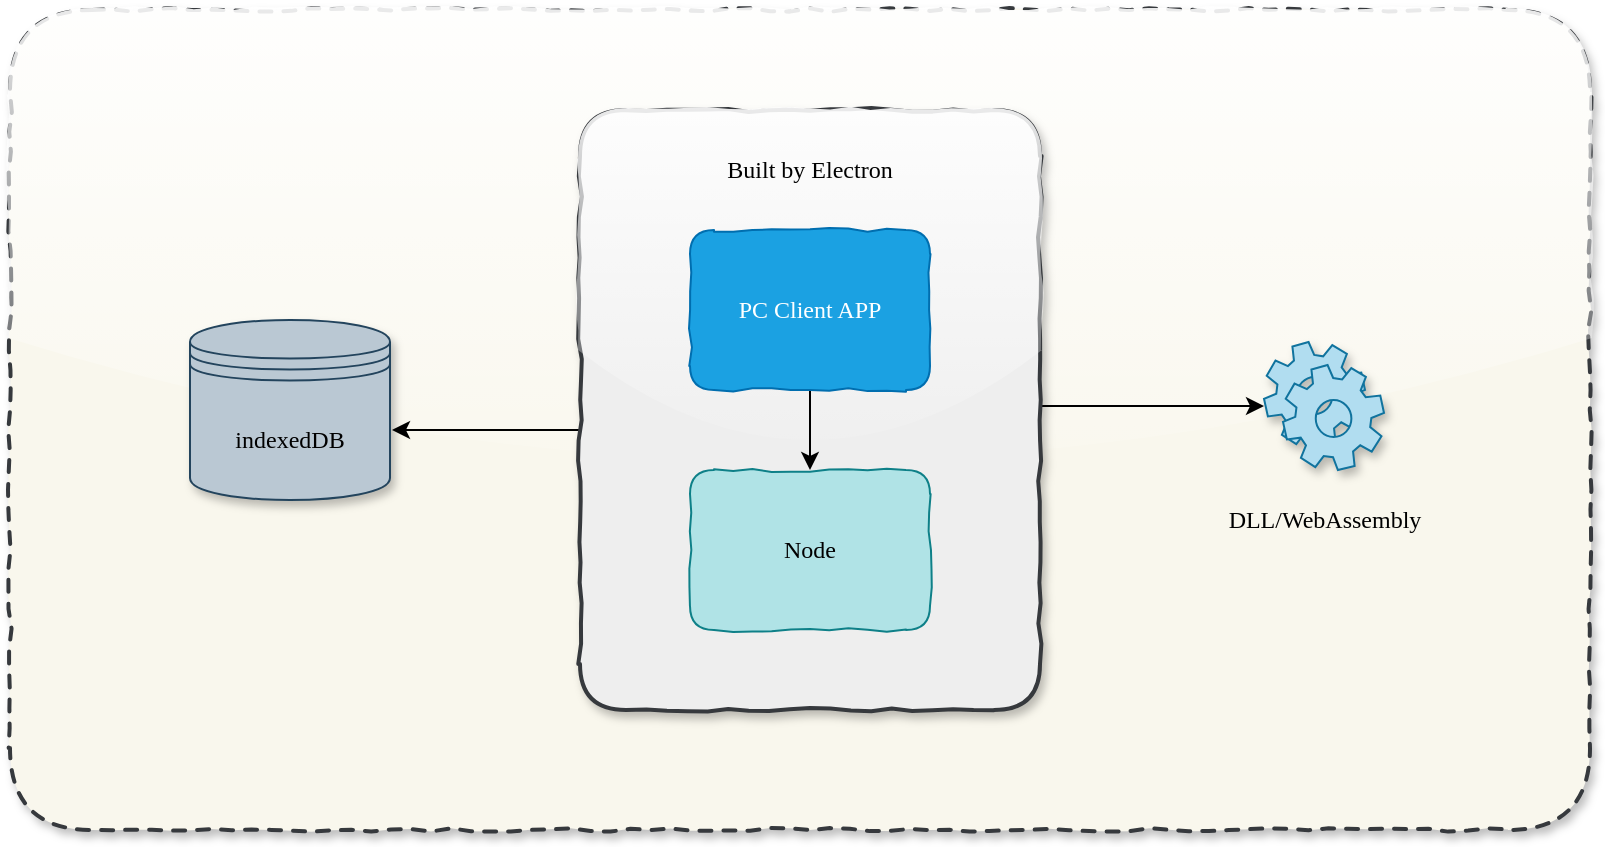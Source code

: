 <mxfile version="13.0.0" type="github" pages="10">
  <diagram id="440-f5ZBlcjLqcvLJB9_" name="1-architecture">
    <mxGraphModel dx="1422" dy="761" grid="1" gridSize="10" guides="1" tooltips="1" connect="1" arrows="1" fold="1" page="1" pageScale="1" pageWidth="827" pageHeight="1169" math="0" shadow="0">
      <root>
        <mxCell id="0" />
        <mxCell id="1" parent="0" />
        <mxCell id="6CmvbCjReuZrtyEhAUID-1" value="" style="rounded=1;arcSize=10;strokeColor=#36393d;fillColor=#f9f7ed;strokeWidth=2;shadow=1;dashed=1;comic=1;glass=1;fontFamily=Comic Sans MS;" parent="1" vertex="1">
          <mxGeometry x="150" y="30" width="790" height="410" as="geometry" />
        </mxCell>
        <mxCell id="EYcd0Octc-FusmAHvO8Q-9" style="edgeStyle=orthogonalEdgeStyle;rounded=1;orthogonalLoop=1;jettySize=auto;html=1;entryX=1.01;entryY=0.611;entryDx=0;entryDy=0;entryPerimeter=0;fontFamily=Comic Sans MS;" parent="1" source="EYcd0Octc-FusmAHvO8Q-2" target="EYcd0Octc-FusmAHvO8Q-3" edge="1">
          <mxGeometry relative="1" as="geometry">
            <Array as="points">
              <mxPoint x="380" y="240" />
              <mxPoint x="380" y="240" />
            </Array>
          </mxGeometry>
        </mxCell>
        <mxCell id="EYcd0Octc-FusmAHvO8Q-12" style="edgeStyle=orthogonalEdgeStyle;rounded=1;orthogonalLoop=1;jettySize=auto;html=1;fontFamily=Comic Sans MS;" parent="1" source="EYcd0Octc-FusmAHvO8Q-2" target="EYcd0Octc-FusmAHvO8Q-10" edge="1">
          <mxGeometry relative="1" as="geometry">
            <mxPoint x="750" y="230" as="targetPoint" />
            <Array as="points">
              <mxPoint x="700" y="228" />
              <mxPoint x="700" y="228" />
            </Array>
          </mxGeometry>
        </mxCell>
        <mxCell id="EYcd0Octc-FusmAHvO8Q-2" value="" style="rounded=1;arcSize=10;strokeColor=#36393d;fillColor=#eeeeee;strokeWidth=2;shadow=1;comic=1;glass=1;gradientColor=none;fontFamily=Comic Sans MS;" parent="1" vertex="1">
          <mxGeometry x="435" y="80" width="230" height="300" as="geometry" />
        </mxCell>
        <mxCell id="EYcd0Octc-FusmAHvO8Q-3" value="indexedDB" style="shape=datastore;whiteSpace=wrap;html=1;fillColor=#bac8d3;strokeColor=#23445d;shadow=1;gradientColor=none;fontFamily=Comic Sans MS;" parent="1" vertex="1">
          <mxGeometry x="240" y="185" width="100" height="90" as="geometry" />
        </mxCell>
        <mxCell id="EYcd0Octc-FusmAHvO8Q-7" style="edgeStyle=orthogonalEdgeStyle;rounded=0;orthogonalLoop=1;jettySize=auto;html=1;fontFamily=Comic Sans MS;" parent="1" source="EYcd0Octc-FusmAHvO8Q-4" target="EYcd0Octc-FusmAHvO8Q-6" edge="1">
          <mxGeometry relative="1" as="geometry" />
        </mxCell>
        <mxCell id="EYcd0Octc-FusmAHvO8Q-4" value="PC Client APP" style="shape=ext;rounded=1;html=1;whiteSpace=wrap;fillColor=#1ba1e2;strokeColor=#006EAF;fontColor=#ffffff;fontFamily=Comic Sans MS;comic=1;" parent="1" vertex="1">
          <mxGeometry x="490" y="140" width="120" height="80" as="geometry" />
        </mxCell>
        <mxCell id="EYcd0Octc-FusmAHvO8Q-6" value="Node" style="shape=ext;rounded=1;html=1;whiteSpace=wrap;fillColor=#b0e3e6;strokeColor=#0e8088;fontFamily=Comic Sans MS;glass=0;comic=1;" parent="1" vertex="1">
          <mxGeometry x="490" y="260" width="120" height="80" as="geometry" />
        </mxCell>
        <mxCell id="EYcd0Octc-FusmAHvO8Q-8" value="Built by Electron" style="text;html=1;strokeColor=none;fillColor=none;align=center;verticalAlign=middle;whiteSpace=wrap;rounded=0;fontFamily=Comic Sans MS;" parent="1" vertex="1">
          <mxGeometry x="495" y="100" width="110" height="20" as="geometry" />
        </mxCell>
        <mxCell id="EYcd0Octc-FusmAHvO8Q-10" value="" style="shape=mxgraph.bpmn.service_task;html=1;outlineConnect=0;fillColor=#b1ddf0;strokeColor=#10739e;shadow=1;gradientColor=none;fontFamily=Comic Sans MS;" parent="1" vertex="1">
          <mxGeometry x="777" y="196" width="60" height="64" as="geometry" />
        </mxCell>
        <mxCell id="EYcd0Octc-FusmAHvO8Q-11" value="DLL/WebAssembly" style="text;html=1;strokeColor=none;fillColor=none;align=center;verticalAlign=middle;whiteSpace=wrap;rounded=0;fontFamily=Comic Sans MS;" parent="1" vertex="1">
          <mxGeometry x="725.5" y="275" width="163" height="20" as="geometry" />
        </mxCell>
      </root>
    </mxGraphModel>
  </diagram>
  <diagram id="uUKdZC8vY2VS82JyGWig" name="1-usecase">
    
    <mxGraphModel dx="2858" dy="2256" grid="1" gridSize="10" guides="1" tooltips="1" connect="1" arrows="1" fold="1" page="1" pageScale="1" pageWidth="827" pageHeight="1169" math="0" shadow="0">
      
      <root>
        
        <mxCell id="I-5notRdRxAF7zEgcXEE-0" />
        
        <mxCell id="I-5notRdRxAF7zEgcXEE-1" parent="I-5notRdRxAF7zEgcXEE-0" />
        
        <mxCell id="KE5FXf0DhXkBqMUQqclW-0" value="" style="rounded=1;whiteSpace=wrap;html=1;fontSize=17;comic=1;shadow=1;fillColor=#f9f7ed;strokeColor=#36393d;" parent="I-5notRdRxAF7zEgcXEE-1" vertex="1">
          
          <mxGeometry x="-455" y="-140" width="1490" height="830" as="geometry" />
          
        </mxCell>
        
        <mxCell id="I-5notRdRxAF7zEgcXEE-4" style="orthogonalLoop=1;jettySize=auto;html=1;rounded=1;strokeColor=#000000;entryX=0;entryY=0.5;entryDx=0;entryDy=0;fontSize=16;" parent="I-5notRdRxAF7zEgcXEE-1" source="I-5notRdRxAF7zEgcXEE-2" target="I-5notRdRxAF7zEgcXEE-3" edge="1">
          
          <mxGeometry relative="1" as="geometry" />
          
        </mxCell>
        
        <mxCell id="I-5notRdRxAF7zEgcXEE-8" style="rounded=1;orthogonalLoop=1;jettySize=auto;html=1;entryX=0;entryY=0.5;entryDx=0;entryDy=0;strokeColor=#000000;fontSize=16;" parent="I-5notRdRxAF7zEgcXEE-1" source="I-5notRdRxAF7zEgcXEE-2" target="I-5notRdRxAF7zEgcXEE-7" edge="1">
          
          <mxGeometry relative="1" as="geometry" />
          
        </mxCell>
        
        <mxCell id="I-5notRdRxAF7zEgcXEE-10" style="rounded=1;orthogonalLoop=1;jettySize=auto;html=1;entryX=1;entryY=0.5;entryDx=0;entryDy=0;strokeColor=#000000;fontSize=16;" parent="I-5notRdRxAF7zEgcXEE-1" source="I-5notRdRxAF7zEgcXEE-2" target="I-5notRdRxAF7zEgcXEE-9" edge="1">
          
          <mxGeometry relative="1" as="geometry" />
          
        </mxCell>
        
        <mxCell id="I-5notRdRxAF7zEgcXEE-30" style="edgeStyle=none;rounded=1;orthogonalLoop=1;jettySize=auto;html=1;strokeColor=#000000;entryX=1;entryY=0.5;entryDx=0;entryDy=0;fontSize=16;" parent="I-5notRdRxAF7zEgcXEE-1" source="I-5notRdRxAF7zEgcXEE-2" target="I-5notRdRxAF7zEgcXEE-28" edge="1">
          
          <mxGeometry relative="1" as="geometry" />
          
        </mxCell>
        
        <mxCell id="I-5notRdRxAF7zEgcXEE-40" style="edgeStyle=none;rounded=1;orthogonalLoop=1;jettySize=auto;html=1;entryX=0;entryY=0.5;entryDx=0;entryDy=0;strokeColor=#000000;fontSize=16;" parent="I-5notRdRxAF7zEgcXEE-1" source="I-5notRdRxAF7zEgcXEE-2" target="I-5notRdRxAF7zEgcXEE-39" edge="1">
          
          <mxGeometry relative="1" as="geometry" />
          
        </mxCell>
        
        <mxCell id="I-5notRdRxAF7zEgcXEE-2" value="用户" style="shape=umlActor;verticalLabelPosition=bottom;labelBackgroundColor=#ffffff;verticalAlign=top;html=1;fontSize=16;" parent="I-5notRdRxAF7zEgcXEE-1" vertex="1">
          
          <mxGeometry x="130" y="260" width="30" height="60" as="geometry" />
          
        </mxCell>
        
        <mxCell id="I-5notRdRxAF7zEgcXEE-14" style="edgeStyle=none;rounded=1;orthogonalLoop=1;jettySize=auto;html=1;entryX=0;entryY=0.5;entryDx=0;entryDy=0;strokeColor=#000000;fontSize=16;" parent="I-5notRdRxAF7zEgcXEE-1" source="I-5notRdRxAF7zEgcXEE-3" target="I-5notRdRxAF7zEgcXEE-11" edge="1">
          
          <mxGeometry relative="1" as="geometry" />
          
        </mxCell>
        
        <mxCell id="I-5notRdRxAF7zEgcXEE-63" value="《include》" style="text;html=1;align=center;verticalAlign=middle;resizable=0;points=[];labelBackgroundColor=#F9F7ED;fontSize=16;" parent="I-5notRdRxAF7zEgcXEE-14" vertex="1" connectable="0">
          
          <mxGeometry x="0.129" relative="1" as="geometry">
            
            <mxPoint as="offset" />
            
          </mxGeometry>
          
        </mxCell>
        
        <mxCell id="I-5notRdRxAF7zEgcXEE-16" value="" style="edgeStyle=none;rounded=1;orthogonalLoop=1;jettySize=auto;html=1;strokeColor=#000000;fontSize=16;" parent="I-5notRdRxAF7zEgcXEE-1" source="I-5notRdRxAF7zEgcXEE-3" target="I-5notRdRxAF7zEgcXEE-15" edge="1">
          
          <mxGeometry relative="1" as="geometry" />
          
        </mxCell>
        
        <mxCell id="I-5notRdRxAF7zEgcXEE-62" value="《include》" style="text;html=1;align=center;verticalAlign=middle;resizable=0;points=[];labelBackgroundColor=#F9F7ED;fontSize=16;" parent="I-5notRdRxAF7zEgcXEE-16" vertex="1" connectable="0">
          
          <mxGeometry x="-0.283" y="1" relative="1" as="geometry">
            
            <mxPoint x="16.47" y="1" as="offset" />
            
          </mxGeometry>
          
        </mxCell>
        
        <mxCell id="I-5notRdRxAF7zEgcXEE-3" value="三维编织算法的模拟" style="ellipse;whiteSpace=wrap;html=1;fontSize=16;fillColor=#b0e3e6;strokeColor=#0e8088;" parent="I-5notRdRxAF7zEgcXEE-1" vertex="1">
          
          <mxGeometry x="220" y="100" width="140" height="70" as="geometry" />
          
        </mxCell>
        
        <object label="" id="I-5notRdRxAF7zEgcXEE-43">
          
          <mxCell style="edgeStyle=none;rounded=1;orthogonalLoop=1;jettySize=auto;html=1;entryX=0.5;entryY=0;entryDx=0;entryDy=0;strokeColor=#000000;fontSize=16;" parent="I-5notRdRxAF7zEgcXEE-1" source="I-5notRdRxAF7zEgcXEE-15" target="I-5notRdRxAF7zEgcXEE-41" edge="1">
            
            <mxGeometry relative="1" as="geometry" />
            
          </mxCell>
          
        </object>
        
        <mxCell id="I-5notRdRxAF7zEgcXEE-50" value="《extend》" style="text;html=1;align=center;verticalAlign=middle;resizable=0;points=[];labelBackgroundColor=#F9F7ED;fontSize=16;" parent="I-5notRdRxAF7zEgcXEE-43" vertex="1" connectable="0">
          
          <mxGeometry x="-0.511" y="-2" relative="1" as="geometry">
            
            <mxPoint x="2" y="7" as="offset" />
            
          </mxGeometry>
          
        </mxCell>
        
        <mxCell id="I-5notRdRxAF7zEgcXEE-15" value="输出外壳模型文件" style="ellipse;whiteSpace=wrap;html=1;fontSize=16;fillColor=#b0e3e6;strokeColor=#0e8088;" parent="I-5notRdRxAF7zEgcXEE-1" vertex="1">
          
          <mxGeometry x="510" y="40" width="140" height="70" as="geometry" />
          
        </mxCell>
        
        <mxCell id="I-5notRdRxAF7zEgcXEE-32" value="" style="edgeStyle=none;rounded=1;orthogonalLoop=1;jettySize=auto;html=1;strokeColor=#000000;fontSize=16;" parent="I-5notRdRxAF7zEgcXEE-1" source="I-5notRdRxAF7zEgcXEE-11" target="I-5notRdRxAF7zEgcXEE-31" edge="1">
          
          <mxGeometry relative="1" as="geometry" />
          
        </mxCell>
        
        <mxCell id="I-5notRdRxAF7zEgcXEE-53" value="《include》" style="text;html=1;align=center;verticalAlign=middle;resizable=0;points=[];labelBackgroundColor=#F9F7ED;fontSize=16;" parent="I-5notRdRxAF7zEgcXEE-32" vertex="1" connectable="0">
          
          <mxGeometry x="-0.333" y="-2" relative="1" as="geometry">
            
            <mxPoint x="20" y="-2" as="offset" />
            
          </mxGeometry>
          
        </mxCell>
        
        <mxCell id="I-5notRdRxAF7zEgcXEE-11" value="编织机运动模拟" style="ellipse;whiteSpace=wrap;html=1;fontSize=16;fillColor=#b0e3e6;strokeColor=#0e8088;" parent="I-5notRdRxAF7zEgcXEE-1" vertex="1">
          
          <mxGeometry x="510" y="-70" width="140" height="70" as="geometry" />
          
        </mxCell>
        
        <mxCell id="I-5notRdRxAF7zEgcXEE-31" value="三维编织算法" style="ellipse;whiteSpace=wrap;html=1;fontSize=16;fillColor=#b0e3e6;strokeColor=#0e8088;" parent="I-5notRdRxAF7zEgcXEE-1" vertex="1">
          
          <mxGeometry x="770" y="-70" width="140" height="70" as="geometry" />
          
        </mxCell>
        
        <mxCell id="I-5notRdRxAF7zEgcXEE-18" value="" style="edgeStyle=none;rounded=1;orthogonalLoop=1;jettySize=auto;html=1;strokeColor=#000000;fontSize=16;" parent="I-5notRdRxAF7zEgcXEE-1" source="I-5notRdRxAF7zEgcXEE-7" target="I-5notRdRxAF7zEgcXEE-17" edge="1">
          
          <mxGeometry relative="1" as="geometry" />
          
        </mxCell>
        
        <mxCell id="I-5notRdRxAF7zEgcXEE-59" value="《include》" style="text;html=1;align=center;verticalAlign=middle;resizable=0;points=[];labelBackgroundColor=#F9F7ED;fontSize=16;" parent="I-5notRdRxAF7zEgcXEE-18" vertex="1" connectable="0">
          
          <mxGeometry x="0.217" relative="1" as="geometry">
            
            <mxPoint as="offset" />
            
          </mxGeometry>
          
        </mxCell>
        
        <mxCell id="I-5notRdRxAF7zEgcXEE-23" value="" style="edgeStyle=none;rounded=1;orthogonalLoop=1;jettySize=auto;html=1;strokeColor=#000000;entryX=0;entryY=0.5;entryDx=0;entryDy=0;fontSize=16;" parent="I-5notRdRxAF7zEgcXEE-1" source="I-5notRdRxAF7zEgcXEE-7" target="I-5notRdRxAF7zEgcXEE-22" edge="1">
          
          <mxGeometry relative="1" as="geometry" />
          
        </mxCell>
        
        <mxCell id="I-5notRdRxAF7zEgcXEE-61" value="《include》" style="text;html=1;align=center;verticalAlign=middle;resizable=0;points=[];labelBackgroundColor=#F9F7ED;fontSize=16;" parent="I-5notRdRxAF7zEgcXEE-23" vertex="1" connectable="0">
          
          <mxGeometry x="0.311" y="-1" relative="1" as="geometry">
            
            <mxPoint as="offset" />
            
          </mxGeometry>
          
        </mxCell>
        
        <mxCell id="I-5notRdRxAF7zEgcXEE-34" value="" style="edgeStyle=none;rounded=1;orthogonalLoop=1;jettySize=auto;html=1;strokeColor=#000000;entryX=0;entryY=0.5;entryDx=0;entryDy=0;fontSize=16;" parent="I-5notRdRxAF7zEgcXEE-1" source="I-5notRdRxAF7zEgcXEE-7" target="I-5notRdRxAF7zEgcXEE-33" edge="1">
          
          <mxGeometry relative="1" as="geometry" />
          
        </mxCell>
        
        <mxCell id="I-5notRdRxAF7zEgcXEE-58" value="《include》" style="text;html=1;align=center;verticalAlign=middle;resizable=0;points=[];labelBackgroundColor=#F9F7ED;fontSize=16;" parent="I-5notRdRxAF7zEgcXEE-34" vertex="1" connectable="0">
          
          <mxGeometry x="-0.244" y="-4" relative="1" as="geometry">
            
            <mxPoint as="offset" />
            
          </mxGeometry>
          
        </mxCell>
        
        <mxCell id="I-5notRdRxAF7zEgcXEE-7" value="内芯模型的管理" style="ellipse;whiteSpace=wrap;html=1;fontSize=16;fillColor=#b0e3e6;strokeColor=#0e8088;" parent="I-5notRdRxAF7zEgcXEE-1" vertex="1">
          
          <mxGeometry x="210" y="390" width="140" height="70" as="geometry" />
          
        </mxCell>
        
        <mxCell id="I-5notRdRxAF7zEgcXEE-36" style="edgeStyle=none;rounded=1;orthogonalLoop=1;jettySize=auto;html=1;strokeColor=#000000;fontSize=16;" parent="I-5notRdRxAF7zEgcXEE-1" source="I-5notRdRxAF7zEgcXEE-33" target="I-5notRdRxAF7zEgcXEE-17" edge="1">
          
          <mxGeometry relative="1" as="geometry" />
          
        </mxCell>
        
        <mxCell id="I-5notRdRxAF7zEgcXEE-51" value="《extend》" style="text;html=1;align=center;verticalAlign=middle;resizable=0;points=[];labelBackgroundColor=#F9F7ED;fontSize=16;" parent="I-5notRdRxAF7zEgcXEE-36" vertex="1" connectable="0">
          
          <mxGeometry x="0.44" y="3" relative="1" as="geometry">
            
            <mxPoint x="-3" y="-16" as="offset" />
            
          </mxGeometry>
          
        </mxCell>
        
        <mxCell id="I-5notRdRxAF7zEgcXEE-33" value="显示内芯模型" style="ellipse;whiteSpace=wrap;html=1;fontSize=16;fillColor=#b0e3e6;strokeColor=#0e8088;" parent="I-5notRdRxAF7zEgcXEE-1" vertex="1">
          
          <mxGeometry x="510" y="340" width="140" height="70" as="geometry" />
          
        </mxCell>
        
        <mxCell id="I-5notRdRxAF7zEgcXEE-22" value="删除内芯模型" style="ellipse;whiteSpace=wrap;html=1;fontSize=16;fillColor=#b0e3e6;strokeColor=#0e8088;" parent="I-5notRdRxAF7zEgcXEE-1" vertex="1">
          
          <mxGeometry x="510" y="580" width="140" height="70" as="geometry" />
          
        </mxCell>
        
        <mxCell id="I-5notRdRxAF7zEgcXEE-38" value="" style="edgeStyle=none;rounded=1;orthogonalLoop=1;jettySize=auto;html=1;strokeColor=#000000;fontSize=16;" parent="I-5notRdRxAF7zEgcXEE-1" source="I-5notRdRxAF7zEgcXEE-17" target="I-5notRdRxAF7zEgcXEE-37" edge="1">
          
          <mxGeometry relative="1" as="geometry" />
          
        </mxCell>
        
        <mxCell id="I-5notRdRxAF7zEgcXEE-52" value="《include》" style="text;html=1;align=center;verticalAlign=middle;resizable=0;points=[];labelBackgroundColor=#F9F7ED;fontSize=16;" parent="I-5notRdRxAF7zEgcXEE-38" vertex="1" connectable="0">
          
          <mxGeometry x="-0.333" y="-3" relative="1" as="geometry">
            
            <mxPoint x="10" y="-3" as="offset" />
            
          </mxGeometry>
          
        </mxCell>
        
        <mxCell id="I-5notRdRxAF7zEgcXEE-17" value="增加内芯模型" style="ellipse;whiteSpace=wrap;html=1;fontSize=16;fillColor=#b0e3e6;strokeColor=#0e8088;" parent="I-5notRdRxAF7zEgcXEE-1" vertex="1">
          
          <mxGeometry x="510" y="460" width="140" height="70" as="geometry" />
          
        </mxCell>
        
        <mxCell id="I-5notRdRxAF7zEgcXEE-37" value="内芯模型有效性验证" style="ellipse;whiteSpace=wrap;html=1;fontSize=16;fillColor=#b0e3e6;strokeColor=#0e8088;" parent="I-5notRdRxAF7zEgcXEE-1" vertex="1">
          
          <mxGeometry x="770" y="460" width="140" height="70" as="geometry" />
          
        </mxCell>
        
        <mxCell id="I-5notRdRxAF7zEgcXEE-25" value="" style="edgeStyle=none;rounded=1;orthogonalLoop=1;jettySize=auto;html=1;strokeColor=#000000;entryX=1;entryY=0.5;entryDx=0;entryDy=0;fontSize=16;" parent="I-5notRdRxAF7zEgcXEE-1" source="I-5notRdRxAF7zEgcXEE-9" target="I-5notRdRxAF7zEgcXEE-24" edge="1">
          
          <mxGeometry relative="1" as="geometry" />
          
        </mxCell>
        
        <mxCell id="I-5notRdRxAF7zEgcXEE-49" value="《include》" style="text;html=1;align=center;verticalAlign=middle;resizable=0;points=[];labelBackgroundColor=#F9F7ED;fontSize=16;" parent="I-5notRdRxAF7zEgcXEE-25" vertex="1" connectable="0">
          
          <mxGeometry x="0.312" relative="1" as="geometry">
            
            <mxPoint x="14.08" y="-10.63" as="offset" />
            
          </mxGeometry>
          
        </mxCell>
        
        <mxCell id="I-5notRdRxAF7zEgcXEE-27" value="" style="edgeStyle=none;rounded=1;orthogonalLoop=1;jettySize=auto;html=1;strokeColor=#000000;entryX=1;entryY=0.5;entryDx=0;entryDy=0;fontSize=16;" parent="I-5notRdRxAF7zEgcXEE-1" source="I-5notRdRxAF7zEgcXEE-9" target="I-5notRdRxAF7zEgcXEE-26" edge="1">
          
          <mxGeometry relative="1" as="geometry" />
          
        </mxCell>
        
        <mxCell id="I-5notRdRxAF7zEgcXEE-47" value="《include》" style="text;html=1;align=center;verticalAlign=middle;resizable=0;points=[];labelBackgroundColor=#F9F7ED;fontSize=16;" parent="I-5notRdRxAF7zEgcXEE-27" vertex="1" connectable="0">
          
          <mxGeometry x="0.213" y="1" relative="1" as="geometry">
            
            <mxPoint as="offset" />
            
          </mxGeometry>
          
        </mxCell>
        
        <mxCell id="I-5notRdRxAF7zEgcXEE-9" value="人机交互模型观察" style="ellipse;whiteSpace=wrap;html=1;fontSize=16;fillColor=#b0e3e6;strokeColor=#0e8088;" parent="I-5notRdRxAF7zEgcXEE-1" vertex="1">
          
          <mxGeometry x="-80" y="390" width="140" height="70" as="geometry" />
          
        </mxCell>
        
        <mxCell id="I-5notRdRxAF7zEgcXEE-26" value="改变纱线颜色" style="ellipse;whiteSpace=wrap;html=1;fontSize=16;fillColor=#b0e3e6;strokeColor=#0e8088;" parent="I-5notRdRxAF7zEgcXEE-1" vertex="1">
          
          <mxGeometry x="-350" y="310" width="140" height="70" as="geometry" />
          
        </mxCell>
        
        <mxCell id="I-5notRdRxAF7zEgcXEE-24" value="切片观察" style="ellipse;whiteSpace=wrap;html=1;fontSize=16;fillColor=#b0e3e6;strokeColor=#0e8088;" parent="I-5notRdRxAF7zEgcXEE-1" vertex="1">
          
          <mxGeometry x="-350" y="440" width="140" height="70" as="geometry" />
          
        </mxCell>
        
        <mxCell id="I-5notRdRxAF7zEgcXEE-28" value="编织外壳属性计算" style="ellipse;whiteSpace=wrap;html=1;fontSize=16;fillColor=#b0e3e6;strokeColor=#0e8088;" parent="I-5notRdRxAF7zEgcXEE-1" vertex="1">
          
          <mxGeometry x="-80" y="170" width="140" height="70" as="geometry" />
          
        </mxCell>
        
        <mxCell id="I-5notRdRxAF7zEgcXEE-42" value="" style="edgeStyle=none;rounded=1;orthogonalLoop=1;jettySize=auto;html=1;strokeColor=#000000;entryX=0;entryY=0.5;entryDx=0;entryDy=0;fontSize=16;" parent="I-5notRdRxAF7zEgcXEE-1" source="I-5notRdRxAF7zEgcXEE-39" target="I-5notRdRxAF7zEgcXEE-41" edge="1">
          
          <mxGeometry relative="1" as="geometry" />
          
        </mxCell>
        
        <mxCell id="I-5notRdRxAF7zEgcXEE-54" value="《include》" style="text;html=1;align=center;verticalAlign=middle;resizable=0;points=[];labelBackgroundColor=#F9F7ED;fontSize=16;" parent="I-5notRdRxAF7zEgcXEE-42" vertex="1" connectable="0">
          
          <mxGeometry x="0.349" y="2" relative="1" as="geometry">
            
            <mxPoint as="offset" />
            
          </mxGeometry>
          
        </mxCell>
        
        <mxCell id="I-5notRdRxAF7zEgcXEE-46" value="" style="edgeStyle=none;rounded=1;orthogonalLoop=1;jettySize=auto;html=1;strokeColor=#000000;fontSize=16;" parent="I-5notRdRxAF7zEgcXEE-1" source="I-5notRdRxAF7zEgcXEE-39" target="I-5notRdRxAF7zEgcXEE-45" edge="1">
          
          <mxGeometry relative="1" as="geometry" />
          
        </mxCell>
        
        <mxCell id="I-5notRdRxAF7zEgcXEE-55" value="《include》" style="text;html=1;align=center;verticalAlign=middle;resizable=0;points=[];labelBackgroundColor=#F9F7ED;fontSize=16;" parent="I-5notRdRxAF7zEgcXEE-46" vertex="1" connectable="0">
          
          <mxGeometry x="0.317" y="3" relative="1" as="geometry">
            
            <mxPoint as="offset" />
            
          </mxGeometry>
          
        </mxCell>
        
        <mxCell id="I-5notRdRxAF7zEgcXEE-39" value="编织外壳模型管理" style="ellipse;whiteSpace=wrap;html=1;fontSize=16;fillColor=#b0e3e6;strokeColor=#0e8088;" parent="I-5notRdRxAF7zEgcXEE-1" vertex="1">
          
          <mxGeometry x="210" y="255" width="140" height="70" as="geometry" />
          
        </mxCell>
        
        <mxCell id="I-5notRdRxAF7zEgcXEE-45" value="删除外壳模型" style="ellipse;whiteSpace=wrap;html=1;fontSize=16;fillColor=#b0e3e6;strokeColor=#0e8088;" parent="I-5notRdRxAF7zEgcXEE-1" vertex="1">
          
          <mxGeometry x="510" y="255" width="140" height="70" as="geometry" />
          
        </mxCell>
        
        <mxCell id="I-5notRdRxAF7zEgcXEE-41" value="显示编织外壳模型" style="ellipse;whiteSpace=wrap;html=1;fontSize=16;fillColor=#b0e3e6;strokeColor=#0e8088;" parent="I-5notRdRxAF7zEgcXEE-1" vertex="1">
          
          <mxGeometry x="510" y="170" width="140" height="70" as="geometry" />
          
        </mxCell>
        
      </root>
      
    </mxGraphModel>
    
  </diagram>
  <diagram name="Copy of 1-usecase" id="g297Se-ZnyIHq9ZnID02">
    
    <mxGraphModel dx="2858" dy="1087" grid="1" gridSize="10" guides="1" tooltips="1" connect="1" arrows="1" fold="1" page="1" pageScale="1" pageWidth="827" pageHeight="1169" math="0" shadow="0">
      
      <root>
        
        <mxCell id="6irqHbTT9QSUp7ZaFouD-0" />
        
        <mxCell id="6irqHbTT9QSUp7ZaFouD-1" parent="6irqHbTT9QSUp7ZaFouD-0" />
        
        <mxCell id="6irqHbTT9QSUp7ZaFouD-3" style="orthogonalLoop=1;jettySize=auto;html=1;rounded=1;strokeColor=#000000;entryX=0;entryY=0.5;entryDx=0;entryDy=0;fontSize=16;" edge="1" parent="6irqHbTT9QSUp7ZaFouD-1" source="6irqHbTT9QSUp7ZaFouD-8" target="6irqHbTT9QSUp7ZaFouD-13">
          
          <mxGeometry relative="1" as="geometry" />
          
        </mxCell>
        
        <mxCell id="6irqHbTT9QSUp7ZaFouD-5" style="rounded=1;orthogonalLoop=1;jettySize=auto;html=1;entryX=1;entryY=0.5;entryDx=0;entryDy=0;strokeColor=#000000;fontSize=16;" edge="1" parent="6irqHbTT9QSUp7ZaFouD-1" source="6irqHbTT9QSUp7ZaFouD-8" target="6irqHbTT9QSUp7ZaFouD-40">
          
          <mxGeometry relative="1" as="geometry" />
          
        </mxCell>
        
        <mxCell id="6irqHbTT9QSUp7ZaFouD-6" style="edgeStyle=none;rounded=1;orthogonalLoop=1;jettySize=auto;html=1;strokeColor=#000000;entryX=1;entryY=0.5;entryDx=0;entryDy=0;fontSize=16;" edge="1" parent="6irqHbTT9QSUp7ZaFouD-1" source="6irqHbTT9QSUp7ZaFouD-8" target="6irqHbTT9QSUp7ZaFouD-43">
          
          <mxGeometry relative="1" as="geometry" />
          
        </mxCell>
        
        <mxCell id="6irqHbTT9QSUp7ZaFouD-7" style="edgeStyle=none;rounded=1;orthogonalLoop=1;jettySize=auto;html=1;entryX=0;entryY=0.5;entryDx=0;entryDy=0;strokeColor=#000000;fontSize=16;" edge="1" parent="6irqHbTT9QSUp7ZaFouD-1" source="6irqHbTT9QSUp7ZaFouD-8" target="6irqHbTT9QSUp7ZaFouD-48">
          
          <mxGeometry relative="1" as="geometry" />
          
        </mxCell>
        
        <mxCell id="6irqHbTT9QSUp7ZaFouD-8" value="用户" style="shape=umlActor;verticalLabelPosition=bottom;labelBackgroundColor=#ffffff;verticalAlign=top;html=1;fontSize=16;" vertex="1" parent="6irqHbTT9QSUp7ZaFouD-1">
          
          <mxGeometry x="130" y="260" width="30" height="60" as="geometry" />
          
        </mxCell>
        
        <mxCell id="6irqHbTT9QSUp7ZaFouD-9" style="edgeStyle=none;rounded=1;orthogonalLoop=1;jettySize=auto;html=1;entryX=0;entryY=0.5;entryDx=0;entryDy=0;strokeColor=#000000;fontSize=16;" edge="1" parent="6irqHbTT9QSUp7ZaFouD-1" source="6irqHbTT9QSUp7ZaFouD-13" target="6irqHbTT9QSUp7ZaFouD-19">
          
          <mxGeometry relative="1" as="geometry" />
          
        </mxCell>
        
        <mxCell id="6irqHbTT9QSUp7ZaFouD-10" value="《include》" style="text;html=1;align=center;verticalAlign=middle;resizable=0;points=[];labelBackgroundColor=#F9F7ED;fontSize=16;" vertex="1" connectable="0" parent="6irqHbTT9QSUp7ZaFouD-9">
          
          <mxGeometry x="0.129" relative="1" as="geometry">
            
            <mxPoint as="offset" />
            
          </mxGeometry>
          
        </mxCell>
        
        <mxCell id="6irqHbTT9QSUp7ZaFouD-11" value="" style="edgeStyle=none;rounded=1;orthogonalLoop=1;jettySize=auto;html=1;strokeColor=#000000;fontSize=16;exitX=0.5;exitY=0.5;exitDx=0;exitDy=0;exitPerimeter=0;" edge="1" parent="6irqHbTT9QSUp7ZaFouD-1" source="6irqHbTT9QSUp7ZaFouD-8" target="6irqHbTT9QSUp7ZaFouD-16">
          
          <mxGeometry relative="1" as="geometry" />
          
        </mxCell>
        
        <mxCell id="6irqHbTT9QSUp7ZaFouD-12" value="《include》" style="text;html=1;align=center;verticalAlign=middle;resizable=0;points=[];labelBackgroundColor=#F9F7ED;fontSize=16;" vertex="1" connectable="0" parent="6irqHbTT9QSUp7ZaFouD-11">
          
          <mxGeometry x="-0.283" y="1" relative="1" as="geometry">
            
            <mxPoint x="16.47" y="1" as="offset" />
            
          </mxGeometry>
          
        </mxCell>
        
        <mxCell id="6irqHbTT9QSUp7ZaFouD-13" value="三维编织算法的模拟" style="ellipse;whiteSpace=wrap;html=1;fontSize=16;fillColor=#b0e3e6;strokeColor=#0e8088;" vertex="1" parent="6irqHbTT9QSUp7ZaFouD-1">
          
          <mxGeometry x="220" y="100" width="140" height="70" as="geometry" />
          
        </mxCell>
        
        <mxCell id="6irqHbTT9QSUp7ZaFouD-16" value="输出外壳模型文件" style="ellipse;whiteSpace=wrap;html=1;fontSize=16;fillColor=#b0e3e6;strokeColor=#0e8088;" vertex="1" parent="6irqHbTT9QSUp7ZaFouD-1">
          
          <mxGeometry x="-210" y="180" width="140" height="70" as="geometry" />
          
        </mxCell>
        
        <mxCell id="6irqHbTT9QSUp7ZaFouD-17" value="" style="edgeStyle=none;rounded=1;orthogonalLoop=1;jettySize=auto;html=1;strokeColor=#000000;fontSize=16;" edge="1" parent="6irqHbTT9QSUp7ZaFouD-1" source="6irqHbTT9QSUp7ZaFouD-13" target="6irqHbTT9QSUp7ZaFouD-20">
          
          <mxGeometry relative="1" as="geometry" />
          
        </mxCell>
        
        <mxCell id="6irqHbTT9QSUp7ZaFouD-18" value="《include》" style="text;html=1;align=center;verticalAlign=middle;resizable=0;points=[];labelBackgroundColor=#F9F7ED;fontSize=16;" vertex="1" connectable="0" parent="6irqHbTT9QSUp7ZaFouD-17">
          
          <mxGeometry x="-0.333" y="-2" relative="1" as="geometry">
            
            <mxPoint x="20" y="-2" as="offset" />
            
          </mxGeometry>
          
        </mxCell>
        
        <mxCell id="6irqHbTT9QSUp7ZaFouD-19" value="设置变化频率" style="ellipse;whiteSpace=wrap;html=1;fontSize=16;fillColor=#b0e3e6;strokeColor=#0e8088;" vertex="1" parent="6irqHbTT9QSUp7ZaFouD-1">
          
          <mxGeometry x="480" width="140" height="70" as="geometry" />
          
        </mxCell>
        
        <mxCell id="6irqHbTT9QSUp7ZaFouD-20" value="设置变化幅度" style="ellipse;whiteSpace=wrap;html=1;fontSize=16;fillColor=#b0e3e6;strokeColor=#0e8088;" vertex="1" parent="6irqHbTT9QSUp7ZaFouD-1">
          
          <mxGeometry x="500" y="120" width="140" height="70" as="geometry" />
          
        </mxCell>
        
        <mxCell id="6irqHbTT9QSUp7ZaFouD-21" value="" style="edgeStyle=none;rounded=1;orthogonalLoop=1;jettySize=auto;html=1;strokeColor=#000000;fontSize=16;" edge="1" parent="6irqHbTT9QSUp7ZaFouD-1" source="6irqHbTT9QSUp7ZaFouD-27">
          
          <mxGeometry relative="1" as="geometry">
            
            <mxPoint x="516.567" y="480.199" as="targetPoint" />
            
          </mxGeometry>
          
        </mxCell>
        
        <mxCell id="6irqHbTT9QSUp7ZaFouD-23" value="" style="edgeStyle=none;rounded=1;orthogonalLoop=1;jettySize=auto;html=1;strokeColor=#000000;entryX=0;entryY=0.5;entryDx=0;entryDy=0;fontSize=16;" edge="1" parent="6irqHbTT9QSUp7ZaFouD-1" source="6irqHbTT9QSUp7ZaFouD-27">
          
          <mxGeometry relative="1" as="geometry">
            
            <mxPoint x="510.0" y="615" as="targetPoint" />
            
          </mxGeometry>
          
        </mxCell>
        
        <mxCell id="6irqHbTT9QSUp7ZaFouD-25" value="" style="edgeStyle=none;rounded=1;orthogonalLoop=1;jettySize=auto;html=1;strokeColor=#000000;entryX=0;entryY=0.5;entryDx=0;entryDy=0;fontSize=16;" edge="1" parent="6irqHbTT9QSUp7ZaFouD-1" source="6irqHbTT9QSUp7ZaFouD-27">
          
          <mxGeometry relative="1" as="geometry">
            
            <mxPoint x="510.0" y="375" as="targetPoint" />
            
          </mxGeometry>
          
        </mxCell>
        
        <mxCell id="6irqHbTT9QSUp7ZaFouD-28" style="edgeStyle=none;rounded=1;orthogonalLoop=1;jettySize=auto;html=1;strokeColor=#000000;fontSize=16;" edge="1" parent="6irqHbTT9QSUp7ZaFouD-1" source="6irqHbTT9QSUp7ZaFouD-30">
          
          <mxGeometry relative="1" as="geometry">
            
            <mxPoint x="580" y="460" as="targetPoint" />
            
          </mxGeometry>
          
        </mxCell>
        
        <mxCell id="6irqHbTT9QSUp7ZaFouD-29" value="《extend》" style="text;html=1;align=center;verticalAlign=middle;resizable=0;points=[];labelBackgroundColor=#F9F7ED;fontSize=16;" vertex="1" connectable="0" parent="6irqHbTT9QSUp7ZaFouD-28">
          
          <mxGeometry x="0.44" y="3" relative="1" as="geometry">
            
            <mxPoint x="-3" y="-16" as="offset" />
            
          </mxGeometry>
          
        </mxCell>
        
        <mxCell id="6irqHbTT9QSUp7ZaFouD-32" value="" style="edgeStyle=none;rounded=1;orthogonalLoop=1;jettySize=auto;html=1;strokeColor=#000000;fontSize=16;" edge="1" parent="6irqHbTT9QSUp7ZaFouD-1" target="6irqHbTT9QSUp7ZaFouD-35">
          
          <mxGeometry relative="1" as="geometry">
            
            <mxPoint x="650.0" y="495" as="sourcePoint" />
            
          </mxGeometry>
          
        </mxCell>
        
        <mxCell id="6irqHbTT9QSUp7ZaFouD-36" value="" style="edgeStyle=none;rounded=1;orthogonalLoop=1;jettySize=auto;html=1;strokeColor=#000000;entryX=1;entryY=0.5;entryDx=0;entryDy=0;fontSize=16;" edge="1" parent="6irqHbTT9QSUp7ZaFouD-1" source="6irqHbTT9QSUp7ZaFouD-40" target="6irqHbTT9QSUp7ZaFouD-42">
          
          <mxGeometry relative="1" as="geometry" />
          
        </mxCell>
        
        <mxCell id="6irqHbTT9QSUp7ZaFouD-37" value="《include》" style="text;html=1;align=center;verticalAlign=middle;resizable=0;points=[];labelBackgroundColor=#F9F7ED;fontSize=16;" vertex="1" connectable="0" parent="6irqHbTT9QSUp7ZaFouD-36">
          
          <mxGeometry x="0.312" relative="1" as="geometry">
            
            <mxPoint x="14.08" y="-10.63" as="offset" />
            
          </mxGeometry>
          
        </mxCell>
        
        <mxCell id="6irqHbTT9QSUp7ZaFouD-38" value="" style="edgeStyle=none;rounded=1;orthogonalLoop=1;jettySize=auto;html=1;strokeColor=#000000;entryX=1;entryY=0.5;entryDx=0;entryDy=0;fontSize=16;" edge="1" parent="6irqHbTT9QSUp7ZaFouD-1" source="6irqHbTT9QSUp7ZaFouD-40" target="6irqHbTT9QSUp7ZaFouD-41">
          
          <mxGeometry relative="1" as="geometry" />
          
        </mxCell>
        
        <mxCell id="6irqHbTT9QSUp7ZaFouD-39" value="《include》" style="text;html=1;align=center;verticalAlign=middle;resizable=0;points=[];labelBackgroundColor=#F9F7ED;fontSize=16;" vertex="1" connectable="0" parent="6irqHbTT9QSUp7ZaFouD-38">
          
          <mxGeometry x="0.213" y="1" relative="1" as="geometry">
            
            <mxPoint as="offset" />
            
          </mxGeometry>
          
        </mxCell>
        
        <mxCell id="6irqHbTT9QSUp7ZaFouD-40" value="人机交互模型观察" style="ellipse;whiteSpace=wrap;html=1;fontSize=16;fillColor=#b0e3e6;strokeColor=#0e8088;" vertex="1" parent="6irqHbTT9QSUp7ZaFouD-1">
          
          <mxGeometry x="-80" y="340" width="140" height="70" as="geometry" />
          
        </mxCell>
        
        <mxCell id="6irqHbTT9QSUp7ZaFouD-41" value="改变纱线颜色" style="ellipse;whiteSpace=wrap;html=1;fontSize=16;fillColor=#b0e3e6;strokeColor=#0e8088;" vertex="1" parent="6irqHbTT9QSUp7ZaFouD-1">
          
          <mxGeometry x="-350" y="310" width="140" height="70" as="geometry" />
          
        </mxCell>
        
        <mxCell id="6irqHbTT9QSUp7ZaFouD-42" value="切片观察" style="ellipse;whiteSpace=wrap;html=1;fontSize=16;fillColor=#b0e3e6;strokeColor=#0e8088;" vertex="1" parent="6irqHbTT9QSUp7ZaFouD-1">
          
          <mxGeometry x="-350" y="440" width="140" height="70" as="geometry" />
          
        </mxCell>
        
        <mxCell id="6irqHbTT9QSUp7ZaFouD-43" value="编织外壳属性计算" style="ellipse;whiteSpace=wrap;html=1;fontSize=16;fillColor=#b0e3e6;strokeColor=#0e8088;" vertex="1" parent="6irqHbTT9QSUp7ZaFouD-1">
          
          <mxGeometry x="-80" y="80" width="140" height="70" as="geometry" />
          
        </mxCell>
        
        <mxCell id="6irqHbTT9QSUp7ZaFouD-44" value="" style="edgeStyle=none;rounded=1;orthogonalLoop=1;jettySize=auto;html=1;strokeColor=#000000;entryX=0;entryY=0.5;entryDx=0;entryDy=0;fontSize=16;" edge="1" parent="6irqHbTT9QSUp7ZaFouD-1" source="6irqHbTT9QSUp7ZaFouD-48" target="6irqHbTT9QSUp7ZaFouD-50">
          
          <mxGeometry relative="1" as="geometry" />
          
        </mxCell>
        
        <mxCell id="6irqHbTT9QSUp7ZaFouD-45" value="《include》" style="text;html=1;align=center;verticalAlign=middle;resizable=0;points=[];labelBackgroundColor=#F9F7ED;fontSize=16;" vertex="1" connectable="0" parent="6irqHbTT9QSUp7ZaFouD-44">
          
          <mxGeometry x="0.349" y="2" relative="1" as="geometry">
            
            <mxPoint as="offset" />
            
          </mxGeometry>
          
        </mxCell>
        
        <mxCell id="6irqHbTT9QSUp7ZaFouD-46" value="" style="edgeStyle=none;rounded=1;orthogonalLoop=1;jettySize=auto;html=1;strokeColor=#000000;fontSize=16;" edge="1" parent="6irqHbTT9QSUp7ZaFouD-1" source="6irqHbTT9QSUp7ZaFouD-48" target="6irqHbTT9QSUp7ZaFouD-49">
          
          <mxGeometry relative="1" as="geometry" />
          
        </mxCell>
        
        <mxCell id="6irqHbTT9QSUp7ZaFouD-47" value="《include》" style="text;html=1;align=center;verticalAlign=middle;resizable=0;points=[];labelBackgroundColor=#F9F7ED;fontSize=16;" vertex="1" connectable="0" parent="6irqHbTT9QSUp7ZaFouD-46">
          
          <mxGeometry x="0.317" y="3" relative="1" as="geometry">
            
            <mxPoint as="offset" />
            
          </mxGeometry>
          
        </mxCell>
        
        <mxCell id="6irqHbTT9QSUp7ZaFouD-56" value="" style="rounded=0;orthogonalLoop=1;jettySize=auto;html=1;" edge="1" parent="6irqHbTT9QSUp7ZaFouD-1" source="6irqHbTT9QSUp7ZaFouD-48" target="6irqHbTT9QSUp7ZaFouD-55">
          
          <mxGeometry relative="1" as="geometry" />
          
        </mxCell>
        
        <mxCell id="6irqHbTT9QSUp7ZaFouD-62" value="《include》" style="edgeLabel;html=1;align=center;verticalAlign=middle;resizable=0;points=[];fontSize=16;labelBackgroundColor=#F9F7ED;" vertex="1" connectable="0" parent="6irqHbTT9QSUp7ZaFouD-56">
          
          <mxGeometry x="-0.168" relative="1" as="geometry">
            
            <mxPoint as="offset" />
            
          </mxGeometry>
          
        </mxCell>
        
        <mxCell id="6irqHbTT9QSUp7ZaFouD-48" value="模型显示" style="ellipse;whiteSpace=wrap;html=1;fontSize=16;fillColor=#b0e3e6;strokeColor=#0e8088;" vertex="1" parent="6irqHbTT9QSUp7ZaFouD-1">
          
          <mxGeometry x="200" y="340" width="140" height="70" as="geometry" />
          
        </mxCell>
        
        <mxCell id="6irqHbTT9QSUp7ZaFouD-55" value="网格生成" style="ellipse;whiteSpace=wrap;html=1;fontSize=16;fillColor=#b0e3e6;strokeColor=#0e8088;" vertex="1" parent="6irqHbTT9QSUp7ZaFouD-1">
          
          <mxGeometry x="510" y="255" width="140" height="70" as="geometry" />
          
        </mxCell>
        
        <mxCell id="6irqHbTT9QSUp7ZaFouD-49" value="编织类型选择" style="ellipse;whiteSpace=wrap;html=1;fontSize=16;fillColor=#b0e3e6;strokeColor=#0e8088;" vertex="1" parent="6irqHbTT9QSUp7ZaFouD-1">
          
          <mxGeometry x="490" y="550" width="140" height="70" as="geometry" />
          
        </mxCell>
        
        <mxCell id="6irqHbTT9QSUp7ZaFouD-50" value="加减纱线" style="ellipse;whiteSpace=wrap;html=1;fontSize=16;fillColor=#b0e3e6;strokeColor=#0e8088;" vertex="1" parent="6irqHbTT9QSUp7ZaFouD-1">
          
          <mxGeometry x="510" y="410" width="140" height="70" as="geometry" />
          
        </mxCell>
        
        <mxCell id="6irqHbTT9QSUp7ZaFouD-61" value="" style="rounded=0;orthogonalLoop=1;jettySize=auto;html=1;entryX=0;entryY=0.5;entryDx=0;entryDy=0;exitX=1;exitY=1;exitDx=0;exitDy=0;" edge="1" parent="6irqHbTT9QSUp7ZaFouD-1" source="6irqHbTT9QSUp7ZaFouD-13" target="6irqHbTT9QSUp7ZaFouD-55">
          
          <mxGeometry relative="1" as="geometry">
            
            <mxPoint x="342.273" y="369.015" as="sourcePoint" />
            
            <mxPoint x="547.662" y="315.922" as="targetPoint" />
            
          </mxGeometry>
          
        </mxCell>
        
        <mxCell id="6irqHbTT9QSUp7ZaFouD-63" value="《include》" style="edgeLabel;html=1;align=center;verticalAlign=middle;resizable=0;points=[];fontSize=16;labelBackgroundColor=#F9F7ED;" vertex="1" connectable="0" parent="6irqHbTT9QSUp7ZaFouD-61">
          
          <mxGeometry x="0.251" relative="1" as="geometry">
            
            <mxPoint as="offset" />
            
          </mxGeometry>
          
        </mxCell>
        
      </root>
      
    </mxGraphModel>
    
  </diagram>
  <diagram id="lT3BnEaHWrUXWgVfwdSP" name="1-编织流程">
    
    <mxGraphModel dx="2249" dy="1930" grid="1" gridSize="10" guides="1" tooltips="1" connect="1" arrows="1" fold="1" page="1" pageScale="1" pageWidth="827" pageHeight="1169" math="0" shadow="0">
      
      <root>
        
        <mxCell id="zOLxPrfJPqO1iu5AqCGR-0" />
        
        <mxCell id="zOLxPrfJPqO1iu5AqCGR-1" parent="zOLxPrfJPqO1iu5AqCGR-0" />
        
        <mxCell id="zOLxPrfJPqO1iu5AqCGR-10" value="" style="rounded=1;whiteSpace=wrap;html=1;fillColor=#f9f7ed;strokeColor=#36393d;fontSize=16;shadow=1;comic=1;" parent="zOLxPrfJPqO1iu5AqCGR-1" vertex="1">
          
          <mxGeometry x="-30" y="-110" width="786" height="320" as="geometry" />
          
        </mxCell>
        
        <mxCell id="zOLxPrfJPqO1iu5AqCGR-7" style="edgeStyle=orthogonalEdgeStyle;rounded=0;orthogonalLoop=1;jettySize=auto;html=1;entryX=0;entryY=0.5;entryDx=0;entryDy=0;entryPerimeter=0;fontSize=16;" parent="zOLxPrfJPqO1iu5AqCGR-1" source="zOLxPrfJPqO1iu5AqCGR-2" target="zOLxPrfJPqO1iu5AqCGR-5" edge="1">
          
          <mxGeometry relative="1" as="geometry" />
          
        </mxCell>
        
        <mxCell id="zOLxPrfJPqO1iu5AqCGR-2" value="设计保护壳模型（芯模）" style="shape=mxgraph.signs.food.drinking_water_1;html=1;pointerEvents=1;fillColor=#b0e3e6;strokeColor=#0e8088;verticalLabelPosition=bottom;verticalAlign=top;align=center;fontSize=16;" parent="zOLxPrfJPqO1iu5AqCGR-1" vertex="1">
          
          <mxGeometry x="20" y="20" width="84" height="98" as="geometry" />
          
        </mxCell>
        
        <mxCell id="zOLxPrfJPqO1iu5AqCGR-12" style="edgeStyle=orthogonalEdgeStyle;rounded=1;orthogonalLoop=1;jettySize=auto;html=1;entryX=0.488;entryY=-0.031;entryDx=0;entryDy=0;entryPerimeter=0;fontSize=16;" parent="zOLxPrfJPqO1iu5AqCGR-1" source="zOLxPrfJPqO1iu5AqCGR-3" target="zOLxPrfJPqO1iu5AqCGR-2" edge="1">
          
          <mxGeometry relative="1" as="geometry">
            
            <Array as="points">
              
              <mxPoint x="650" y="-20" />
              
              <mxPoint x="61" y="-20" />
              
            </Array>
            
          </mxGeometry>
          
        </mxCell>
        
        <mxCell id="zOLxPrfJPqO1iu5AqCGR-13" value="出现问题修改设计" style="text;html=1;align=center;verticalAlign=middle;resizable=0;points=[];labelBackgroundColor=#F9F7ED;fontSize=16;" parent="zOLxPrfJPqO1iu5AqCGR-12" vertex="1" connectable="0">
          
          <mxGeometry x="-0.117" y="-2" relative="1" as="geometry">
            
            <mxPoint x="-16" as="offset" />
            
          </mxGeometry>
          
        </mxCell>
        
        <mxCell id="zOLxPrfJPqO1iu5AqCGR-3" value="输出与实际测试" style="shape=mxgraph.signs.food.drinking_water_1;html=1;pointerEvents=1;fillColor=#fad9d5;strokeColor=#ae4132;verticalLabelPosition=bottom;verticalAlign=top;align=center;fontSize=16;" parent="zOLxPrfJPqO1iu5AqCGR-1" vertex="1">
          
          <mxGeometry x="600" y="20" width="84" height="98" as="geometry" />
          
        </mxCell>
        
        <mxCell id="zOLxPrfJPqO1iu5AqCGR-8" style="edgeStyle=orthogonalEdgeStyle;rounded=0;orthogonalLoop=1;jettySize=auto;html=1;entryX=0;entryY=0.5;entryDx=0;entryDy=0;entryPerimeter=0;fontSize=16;" parent="zOLxPrfJPqO1iu5AqCGR-1" source="zOLxPrfJPqO1iu5AqCGR-5" target="zOLxPrfJPqO1iu5AqCGR-6" edge="1">
          
          <mxGeometry relative="1" as="geometry" />
          
        </mxCell>
        
        <mxCell id="zOLxPrfJPqO1iu5AqCGR-5" value="设计编织机器指令" style="shape=mxgraph.signs.tech.computer;html=1;pointerEvents=1;fillColor=#000000;strokeColor=none;verticalLabelPosition=bottom;verticalAlign=top;align=center;fontSize=16;" parent="zOLxPrfJPqO1iu5AqCGR-1" vertex="1">
          
          <mxGeometry x="210" y="20" width="98" height="98" as="geometry" />
          
        </mxCell>
        
        <mxCell id="zOLxPrfJPqO1iu5AqCGR-9" style="edgeStyle=orthogonalEdgeStyle;rounded=0;orthogonalLoop=1;jettySize=auto;html=1;entryX=0.09;entryY=0.5;entryDx=0;entryDy=0;entryPerimeter=0;fontSize=16;" parent="zOLxPrfJPqO1iu5AqCGR-1" source="zOLxPrfJPqO1iu5AqCGR-6" target="zOLxPrfJPqO1iu5AqCGR-3" edge="1">
          
          <mxGeometry relative="1" as="geometry" />
          
        </mxCell>
        
        <mxCell id="zOLxPrfJPqO1iu5AqCGR-6" value="机器编织" style="shape=mxgraph.signs.transportation.tow_away;html=1;pointerEvents=1;fillColor=#fad7ac;strokeColor=#b46504;verticalLabelPosition=bottom;verticalAlign=top;align=center;fontSize=16;" parent="zOLxPrfJPqO1iu5AqCGR-1" vertex="1">
          
          <mxGeometry x="420" y="53.5" width="98" height="31" as="geometry" />
          
        </mxCell>
        
      </root>
      
    </mxGraphModel>
    
  </diagram>
  <diagram name="1-编织流程new" id="rFkNwL4sJDa2dO18Twh6">
    
    <mxGraphModel dx="2249" dy="1930" grid="1" gridSize="10" guides="1" tooltips="1" connect="1" arrows="1" fold="1" page="1" pageScale="1" pageWidth="827" pageHeight="1169" math="0" shadow="0">
      
      <root>
        
        <mxCell id="Ut0NeSoUmNWIQbkmrU8n-0" />
        
        <mxCell id="Ut0NeSoUmNWIQbkmrU8n-1" parent="Ut0NeSoUmNWIQbkmrU8n-0" />
        
        <mxCell id="Ut0NeSoUmNWIQbkmrU8n-2" value="" style="rounded=1;whiteSpace=wrap;html=1;fillColor=#f9f7ed;strokeColor=#36393d;fontSize=17;shadow=1;comic=1;" parent="Ut0NeSoUmNWIQbkmrU8n-1" vertex="1">
          
          <mxGeometry x="-280" y="-110" width="1036" height="380" as="geometry" />
          
        </mxCell>
        
        <mxCell id="Ut0NeSoUmNWIQbkmrU8n-13" style="edgeStyle=orthogonalEdgeStyle;rounded=0;orthogonalLoop=1;jettySize=auto;html=1;entryX=0;entryY=0.5;entryDx=0;entryDy=0;entryPerimeter=0;fontSize=17;" parent="Ut0NeSoUmNWIQbkmrU8n-1" source="Ut0NeSoUmNWIQbkmrU8n-4" target="Ut0NeSoUmNWIQbkmrU8n-12" edge="1">
          
          <mxGeometry relative="1" as="geometry" />
          
        </mxCell>
        
        <mxCell id="Ut0NeSoUmNWIQbkmrU8n-17" value="芯模参数" style="text;html=1;align=center;verticalAlign=middle;resizable=0;points=[];labelBackgroundColor=#F9F7ED;fontSize=17;fontColor=#000000;" parent="Ut0NeSoUmNWIQbkmrU8n-13" vertex="1" connectable="0">
          
          <mxGeometry x="0.292" y="3" relative="1" as="geometry">
            
            <mxPoint x="-16" y="-12.5" as="offset" />
            
          </mxGeometry>
          
        </mxCell>
        
        <mxCell id="Ut0NeSoUmNWIQbkmrU8n-4" value="设计保护壳模型（芯模）" style="shape=mxgraph.signs.food.drinking_water_1;html=1;pointerEvents=1;fillColor=#b0e3e6;strokeColor=#0e8088;verticalLabelPosition=bottom;verticalAlign=top;align=center;fontSize=17;" parent="Ut0NeSoUmNWIQbkmrU8n-1" vertex="1">
          
          <mxGeometry x="-210" y="20" width="84" height="98" as="geometry" />
          
        </mxCell>
        
        <mxCell id="Ut0NeSoUmNWIQbkmrU8n-5" style="edgeStyle=orthogonalEdgeStyle;rounded=1;orthogonalLoop=1;jettySize=auto;html=1;entryX=0.5;entryY=0.115;entryDx=0;entryDy=0;entryPerimeter=0;fontSize=17;" parent="Ut0NeSoUmNWIQbkmrU8n-1" source="Ut0NeSoUmNWIQbkmrU8n-7" target="Ut0NeSoUmNWIQbkmrU8n-4" edge="1">
          
          <mxGeometry relative="1" as="geometry">
            
            <Array as="points">
              
              <mxPoint x="650" y="-60" />
              
              <mxPoint x="-169" y="-60" />
              
            </Array>
            
          </mxGeometry>
          
        </mxCell>
        
        <mxCell id="Ut0NeSoUmNWIQbkmrU8n-6" value="出现问题修改设计" style="text;html=1;align=center;verticalAlign=middle;resizable=0;points=[];labelBackgroundColor=#F9F7ED;fontSize=17;" parent="Ut0NeSoUmNWIQbkmrU8n-5" vertex="1" connectable="0">
          
          <mxGeometry x="-0.117" y="-2" relative="1" as="geometry">
            
            <mxPoint x="-16" as="offset" />
            
          </mxGeometry>
          
        </mxCell>
        
        <mxCell id="Ut0NeSoUmNWIQbkmrU8n-7" value="输出与实际测试" style="shape=mxgraph.signs.food.drinking_water_1;html=1;pointerEvents=1;fillColor=#fad9d5;strokeColor=#ae4132;verticalLabelPosition=bottom;verticalAlign=top;align=center;fontSize=17;" parent="Ut0NeSoUmNWIQbkmrU8n-1" vertex="1">
          
          <mxGeometry x="600" y="20" width="84" height="98" as="geometry" />
          
        </mxCell>
        
        <mxCell id="Ut0NeSoUmNWIQbkmrU8n-8" style="edgeStyle=orthogonalEdgeStyle;rounded=0;orthogonalLoop=1;jettySize=auto;html=1;entryX=0;entryY=0.5;entryDx=0;entryDy=0;entryPerimeter=0;fontSize=17;" parent="Ut0NeSoUmNWIQbkmrU8n-1" source="Ut0NeSoUmNWIQbkmrU8n-9" target="Ut0NeSoUmNWIQbkmrU8n-11" edge="1">
          
          <mxGeometry relative="1" as="geometry" />
          
        </mxCell>
        
        <mxCell id="Ut0NeSoUmNWIQbkmrU8n-19" value="机器指令" style="text;html=1;align=center;verticalAlign=middle;resizable=0;points=[];labelBackgroundColor=#F9F7ED;fontSize=17;fontColor=#000000;" parent="Ut0NeSoUmNWIQbkmrU8n-8" vertex="1" connectable="0">
          
          <mxGeometry x="-0.286" y="2" relative="1" as="geometry">
            
            <mxPoint x="12" y="-13.5" as="offset" />
            
          </mxGeometry>
          
        </mxCell>
        
        <mxCell id="Ut0NeSoUmNWIQbkmrU8n-9" value="设计编织机器指令" style="shape=mxgraph.signs.tech.computer;html=1;pointerEvents=1;fillColor=#000000;strokeColor=none;verticalLabelPosition=bottom;verticalAlign=top;align=center;fontSize=17;" parent="Ut0NeSoUmNWIQbkmrU8n-1" vertex="1">
          
          <mxGeometry x="210" y="20" width="98" height="98" as="geometry" />
          
        </mxCell>
        
        <mxCell id="Ut0NeSoUmNWIQbkmrU8n-10" style="edgeStyle=orthogonalEdgeStyle;rounded=0;orthogonalLoop=1;jettySize=auto;html=1;entryX=0.09;entryY=0.5;entryDx=0;entryDy=0;entryPerimeter=0;fontSize=17;" parent="Ut0NeSoUmNWIQbkmrU8n-1" source="Ut0NeSoUmNWIQbkmrU8n-11" target="Ut0NeSoUmNWIQbkmrU8n-7" edge="1">
          
          <mxGeometry relative="1" as="geometry" />
          
        </mxCell>
        
        <mxCell id="Ut0NeSoUmNWIQbkmrU8n-20" value="保护壳样本" style="text;html=1;align=center;verticalAlign=middle;resizable=0;points=[];labelBackgroundColor=#F9F7ED;fontSize=17;fontColor=#000000;" parent="Ut0NeSoUmNWIQbkmrU8n-10" vertex="1" connectable="0">
          
          <mxGeometry x="-0.244" relative="1" as="geometry">
            
            <mxPoint x="8" y="-15.5" as="offset" />
            
          </mxGeometry>
          
        </mxCell>
        
        <mxCell id="Ut0NeSoUmNWIQbkmrU8n-11" value="机器编织" style="shape=mxgraph.signs.transportation.tow_away;html=1;pointerEvents=1;fillColor=#fad7ac;strokeColor=#b46504;verticalLabelPosition=bottom;verticalAlign=top;align=center;fontSize=17;" parent="Ut0NeSoUmNWIQbkmrU8n-1" vertex="1">
          
          <mxGeometry x="420" y="53.5" width="98" height="31" as="geometry" />
          
        </mxCell>
        
        <mxCell id="Ut0NeSoUmNWIQbkmrU8n-14" style="edgeStyle=orthogonalEdgeStyle;rounded=0;orthogonalLoop=1;jettySize=auto;html=1;entryX=0;entryY=0.5;entryDx=0;entryDy=0;entryPerimeter=0;fontSize=17;" parent="Ut0NeSoUmNWIQbkmrU8n-1" source="Ut0NeSoUmNWIQbkmrU8n-12" target="Ut0NeSoUmNWIQbkmrU8n-9" edge="1">
          
          <mxGeometry relative="1" as="geometry" />
          
        </mxCell>
        
        <mxCell id="Ut0NeSoUmNWIQbkmrU8n-18" value="三维模型文件" style="text;html=1;align=center;verticalAlign=middle;resizable=0;points=[];labelBackgroundColor=#F9F7ED;fontSize=17;fontColor=#000000;" parent="Ut0NeSoUmNWIQbkmrU8n-14" vertex="1" connectable="0">
          
          <mxGeometry x="-0.282" relative="1" as="geometry">
            
            <mxPoint x="11" y="-15.5" as="offset" />
            
          </mxGeometry>
          
        </mxCell>
        
        <mxCell id="Ut0NeSoUmNWIQbkmrU8n-15" style="edgeStyle=orthogonalEdgeStyle;rounded=1;orthogonalLoop=1;jettySize=auto;html=1;entryX=0.5;entryY=0.115;entryDx=0;entryDy=0;entryPerimeter=0;fontColor=#000000;fontSize=17;" parent="Ut0NeSoUmNWIQbkmrU8n-1" source="Ut0NeSoUmNWIQbkmrU8n-12" target="Ut0NeSoUmNWIQbkmrU8n-4" edge="1">
          
          <mxGeometry relative="1" as="geometry">
            
            <Array as="points">
              
              <mxPoint x="19" y="-10" />
              
              <mxPoint x="-168" y="-10" />
              
            </Array>
            
          </mxGeometry>
          
        </mxCell>
        
        <mxCell id="Ut0NeSoUmNWIQbkmrU8n-16" value="出现问题修改设计" style="text;html=1;align=center;verticalAlign=middle;resizable=0;points=[];labelBackgroundColor=#F9F7ED;fontColor=#000000;fontSize=17;" parent="Ut0NeSoUmNWIQbkmrU8n-15" vertex="1" connectable="0">
          
          <mxGeometry x="0.196" y="-1" relative="1" as="geometry">
            
            <mxPoint x="27" as="offset" />
            
          </mxGeometry>
          
        </mxCell>
        
        <mxCell id="Ut0NeSoUmNWIQbkmrU8n-12" value="三维模拟及测试" style="shape=mxgraph.signs.science.laboratory;html=1;pointerEvents=1;verticalLabelPosition=bottom;verticalAlign=top;align=center;fillColor=#33001A;strokeColor=#314354;fontColor=#000000;fontSize=17;" parent="Ut0NeSoUmNWIQbkmrU8n-1" vertex="1">
          
          <mxGeometry x="-30" y="20" width="98" height="98" as="geometry" />
          
        </mxCell>
        
      </root>
      
    </mxGraphModel>
    
  </diagram>
  <diagram id="cbPxnvWRQmAneXrBn6Wc" name="1-研究内容脑图">
    
    <mxGraphModel dx="1422" dy="761" grid="1" gridSize="10" guides="1" tooltips="1" connect="1" arrows="1" fold="1" page="1" pageScale="1" pageWidth="827" pageHeight="1169" math="0" shadow="0">
      
      <root>
        
        <mxCell id="DeIjp9OieO-lbC1t2beb-0" />
        
        <mxCell id="DeIjp9OieO-lbC1t2beb-1" parent="DeIjp9OieO-lbC1t2beb-0" />
        
      </root>
      
    </mxGraphModel>
    
  </diagram>
  <diagram id="uSILuwrRUsQJ36h5A3v9" name="1-研究内容思维导图">
    
    <mxGraphModel dx="1422" dy="761" grid="1" gridSize="10" guides="1" tooltips="1" connect="1" arrows="1" fold="1" page="1" pageScale="1" pageWidth="827" pageHeight="1169" math="0" shadow="0">
      
      <root>
        
        <mxCell id="V8lGknGYSXw3F2_bT5Tb-0" />
        
        <mxCell id="V8lGknGYSXw3F2_bT5Tb-1" parent="V8lGknGYSXw3F2_bT5Tb-0" />
        
        <mxCell id="V8lGknGYSXw3F2_bT5Tb-2" value="" style="edgeStyle=none;rounded=0;jumpStyle=none;html=1;shadow=0;labelBackgroundColor=none;startArrow=none;startFill=0;endArrow=classic;endFill=1;jettySize=auto;orthogonalLoop=1;strokeColor=#2F5B7C;strokeWidth=3;fontFamily=Helvetica;fontSize=20;fontColor=#23445D;spacing=5;fontStyle=3" parent="V8lGknGYSXw3F2_bT5Tb-1" source="V8lGknGYSXw3F2_bT5Tb-6" target="V8lGknGYSXw3F2_bT5Tb-21" edge="1">
          
          <mxGeometry relative="1" as="geometry" />
          
        </mxCell>
        
        <mxCell id="V8lGknGYSXw3F2_bT5Tb-3" value="" style="edgeStyle=none;rounded=0;jumpStyle=none;html=1;shadow=0;labelBackgroundColor=none;startArrow=none;startFill=0;endArrow=classic;endFill=1;jettySize=auto;orthogonalLoop=1;strokeColor=#2F5B7C;strokeWidth=3;fontFamily=Helvetica;fontSize=20;fontColor=#23445D;spacing=5;fontStyle=3" parent="V8lGknGYSXw3F2_bT5Tb-1" source="V8lGknGYSXw3F2_bT5Tb-6" target="V8lGknGYSXw3F2_bT5Tb-28" edge="1">
          
          <mxGeometry relative="1" as="geometry" />
          
        </mxCell>
        
        <mxCell id="V8lGknGYSXw3F2_bT5Tb-4" value="" style="edgeStyle=none;rounded=0;jumpStyle=none;html=1;shadow=0;labelBackgroundColor=none;startArrow=none;startFill=0;endArrow=classic;endFill=1;jettySize=auto;orthogonalLoop=1;strokeColor=#2F5B7C;strokeWidth=3;fontFamily=Helvetica;fontSize=20;fontColor=#23445D;spacing=5;fontStyle=3" parent="V8lGknGYSXw3F2_bT5Tb-1" source="V8lGknGYSXw3F2_bT5Tb-6" target="V8lGknGYSXw3F2_bT5Tb-17" edge="1">
          
          <mxGeometry relative="1" as="geometry" />
          
        </mxCell>
        
        <mxCell id="V8lGknGYSXw3F2_bT5Tb-5" value="" style="edgeStyle=none;rounded=0;jumpStyle=none;html=1;shadow=0;labelBackgroundColor=none;startArrow=none;startFill=0;endArrow=classic;endFill=1;jettySize=auto;orthogonalLoop=1;strokeColor=#2F5B7C;strokeWidth=3;fontFamily=Helvetica;fontSize=20;fontColor=#23445D;spacing=5;fontStyle=3" parent="V8lGknGYSXw3F2_bT5Tb-1" source="V8lGknGYSXw3F2_bT5Tb-6" target="V8lGknGYSXw3F2_bT5Tb-10" edge="1">
          
          <mxGeometry relative="1" as="geometry" />
          
        </mxCell>
        
        <mxCell id="V8lGknGYSXw3F2_bT5Tb-6" value="三维编织模拟系统" style="rounded=1;whiteSpace=wrap;html=1;shadow=0;labelBackgroundColor=none;strokeColor=none;strokeWidth=3;fillColor=#2F5B7C;fontFamily=Helvetica;fontSize=20;fontColor=#FFFFFF;align=center;fontStyle=1;spacing=5;arcSize=7;perimeterSpacing=2;" parent="V8lGknGYSXw3F2_bT5Tb-1" vertex="1">
          
          <mxGeometry x="495" y="380.5" width="150" height="70" as="geometry" />
          
        </mxCell>
        
        <mxCell id="V8lGknGYSXw3F2_bT5Tb-7" value="" style="edgeStyle=none;rounded=1;jumpStyle=none;html=1;shadow=0;labelBackgroundColor=none;startArrow=none;startFill=0;jettySize=auto;orthogonalLoop=1;strokeColor=#E85642;strokeWidth=3;fontFamily=Helvetica;fontSize=20;fontColor=#FFFFFF;spacing=5;fontStyle=3;fillColor=#b0e3e6;" parent="V8lGknGYSXw3F2_bT5Tb-1" source="V8lGknGYSXw3F2_bT5Tb-10" target="V8lGknGYSXw3F2_bT5Tb-13" edge="1">
          
          <mxGeometry relative="1" as="geometry" />
          
        </mxCell>
        
        <mxCell id="V8lGknGYSXw3F2_bT5Tb-8" value="" style="edgeStyle=none;rounded=1;jumpStyle=none;html=1;shadow=0;labelBackgroundColor=none;startArrow=none;startFill=0;jettySize=auto;orthogonalLoop=1;strokeColor=#E85642;strokeWidth=3;fontFamily=Helvetica;fontSize=20;fontColor=#FFFFFF;spacing=5;fontStyle=3;fillColor=#b0e3e6;" parent="V8lGknGYSXw3F2_bT5Tb-1" source="V8lGknGYSXw3F2_bT5Tb-10" target="V8lGknGYSXw3F2_bT5Tb-12" edge="1">
          
          <mxGeometry relative="1" as="geometry" />
          
        </mxCell>
        
        <mxCell id="V8lGknGYSXw3F2_bT5Tb-9" value="" style="edgeStyle=none;rounded=1;jumpStyle=none;html=1;shadow=0;labelBackgroundColor=none;startArrow=none;startFill=0;jettySize=auto;orthogonalLoop=1;strokeColor=#E85642;strokeWidth=3;fontFamily=Helvetica;fontSize=20;fontColor=#FFFFFF;spacing=5;fontStyle=3;fillColor=#b0e3e6;" parent="V8lGknGYSXw3F2_bT5Tb-1" source="V8lGknGYSXw3F2_bT5Tb-10" target="V8lGknGYSXw3F2_bT5Tb-11" edge="1">
          
          <mxGeometry relative="1" as="geometry" />
          
        </mxCell>
        
        <mxCell id="V8lGknGYSXw3F2_bT5Tb-10" value="内芯外壳模型管理" style="rounded=1;whiteSpace=wrap;html=1;shadow=0;labelBackgroundColor=none;strokeColor=none;strokeWidth=3;fillColor=#e85642;fontFamily=Helvetica;fontSize=20;fontColor=#FFFFFF;align=center;spacing=5;fontStyle=1;arcSize=7;perimeterSpacing=2;" parent="V8lGknGYSXw3F2_bT5Tb-1" vertex="1">
          
          <mxGeometry x="215" y="385.5" width="150" height="60" as="geometry" />
          
        </mxCell>
        
        <mxCell id="V8lGknGYSXw3F2_bT5Tb-11" value="输出模型文件" style="rounded=1;whiteSpace=wrap;html=1;shadow=0;labelBackgroundColor=none;strokeColor=none;strokeWidth=3;fillColor=#f08e81;fontFamily=Helvetica;fontSize=20;fontColor=#FFFFFF;align=center;spacing=5;fontStyle=3;arcSize=7;perimeterSpacing=2;" parent="V8lGknGYSXw3F2_bT5Tb-1" vertex="1">
          
          <mxGeometry x="65" y="504.5" width="150" height="60" as="geometry" />
          
        </mxCell>
        
        <mxCell id="V8lGknGYSXw3F2_bT5Tb-12" value="增删内芯和外壳模型" style="rounded=1;whiteSpace=wrap;html=1;shadow=0;labelBackgroundColor=none;strokeColor=none;strokeWidth=3;fillColor=#f08e81;fontFamily=Helvetica;fontSize=20;fontColor=#FFFFFF;align=center;spacing=5;fontStyle=3;arcSize=7;perimeterSpacing=2;" parent="V8lGknGYSXw3F2_bT5Tb-1" vertex="1">
          
          <mxGeometry x="14" y="385.5" width="150" height="60" as="geometry" />
          
        </mxCell>
        
        <mxCell id="V8lGknGYSXw3F2_bT5Tb-13" value="模型有效性验证" style="rounded=1;whiteSpace=wrap;html=1;shadow=0;labelBackgroundColor=none;strokeColor=none;strokeWidth=3;fillColor=#f08e81;fontFamily=Helvetica;fontSize=20;fontColor=#FFFFFF;align=center;spacing=5;fontStyle=3;arcSize=7;perimeterSpacing=2;" parent="V8lGknGYSXw3F2_bT5Tb-1" vertex="1">
          
          <mxGeometry x="65" y="254.5" width="150" height="60" as="geometry" />
          
        </mxCell>
        
        <mxCell id="V8lGknGYSXw3F2_bT5Tb-14" value="" style="edgeStyle=none;rounded=0;jumpStyle=none;html=1;shadow=0;labelBackgroundColor=none;startArrow=none;startFill=0;endArrow=classic;endFill=1;jettySize=auto;orthogonalLoop=1;strokeColor=#1699D3;strokeWidth=3;fontFamily=Helvetica;fontSize=20;fontColor=#FFFFFF;spacing=5;fontStyle=3" parent="V8lGknGYSXw3F2_bT5Tb-1" source="V8lGknGYSXw3F2_bT5Tb-17" target="V8lGknGYSXw3F2_bT5Tb-20" edge="1">
          
          <mxGeometry relative="1" as="geometry" />
          
        </mxCell>
        
        <mxCell id="V8lGknGYSXw3F2_bT5Tb-15" value="" style="edgeStyle=none;rounded=0;jumpStyle=none;html=1;shadow=0;labelBackgroundColor=none;startArrow=none;startFill=0;endArrow=classic;endFill=1;jettySize=auto;orthogonalLoop=1;strokeColor=#1699D3;strokeWidth=3;fontFamily=Helvetica;fontSize=20;fontColor=#FFFFFF;spacing=5;fontStyle=3" parent="V8lGknGYSXw3F2_bT5Tb-1" source="V8lGknGYSXw3F2_bT5Tb-17" target="V8lGknGYSXw3F2_bT5Tb-19" edge="1">
          
          <mxGeometry relative="1" as="geometry" />
          
        </mxCell>
        
        <mxCell id="V8lGknGYSXw3F2_bT5Tb-16" value="" style="edgeStyle=none;rounded=0;jumpStyle=none;html=1;shadow=0;labelBackgroundColor=none;startArrow=none;startFill=0;endArrow=classic;endFill=1;jettySize=auto;orthogonalLoop=1;strokeColor=#1699D3;strokeWidth=3;fontFamily=Helvetica;fontSize=20;fontColor=#FFFFFF;spacing=5;fontStyle=3" parent="V8lGknGYSXw3F2_bT5Tb-1" source="V8lGknGYSXw3F2_bT5Tb-17" target="V8lGknGYSXw3F2_bT5Tb-18" edge="1">
          
          <mxGeometry relative="1" as="geometry" />
          
        </mxCell>
        
        <mxCell id="V8lGknGYSXw3F2_bT5Tb-17" value="属性计算" style="rounded=1;whiteSpace=wrap;html=1;shadow=0;labelBackgroundColor=none;strokeColor=none;strokeWidth=3;fillColor=#1699d3;fontFamily=Helvetica;fontSize=20;fontColor=#FFFFFF;align=center;spacing=5;fontStyle=1;arcSize=7;perimeterSpacing=2;" parent="V8lGknGYSXw3F2_bT5Tb-1" vertex="1">
          
          <mxGeometry x="495" y="570.5" width="150" height="60" as="geometry" />
          
        </mxCell>
        
        <mxCell id="V8lGknGYSXw3F2_bT5Tb-18" value="质量" style="rounded=1;whiteSpace=wrap;html=1;shadow=0;labelBackgroundColor=none;strokeColor=none;strokeWidth=3;fillColor=#64bbe2;fontFamily=Helvetica;fontSize=20;fontColor=#FFFFFF;align=center;spacing=5;arcSize=7;perimeterSpacing=2;fontStyle=3" parent="V8lGknGYSXw3F2_bT5Tb-1" vertex="1">
          
          <mxGeometry x="695" y="650.5" width="150" height="60" as="geometry" />
          
        </mxCell>
        
        <mxCell id="V8lGknGYSXw3F2_bT5Tb-19" value="表观密度" style="rounded=1;whiteSpace=wrap;html=1;shadow=0;labelBackgroundColor=none;strokeColor=none;strokeWidth=3;fillColor=#64bbe2;fontFamily=Helvetica;fontSize=20;fontColor=#FFFFFF;align=center;spacing=5;arcSize=7;perimeterSpacing=2;fontStyle=3" parent="V8lGknGYSXw3F2_bT5Tb-1" vertex="1">
          
          <mxGeometry x="495" y="716.5" width="150" height="60" as="geometry" />
          
        </mxCell>
        
        <mxCell id="V8lGknGYSXw3F2_bT5Tb-20" value="纤维体积分数" style="rounded=1;whiteSpace=wrap;html=1;shadow=0;labelBackgroundColor=none;strokeColor=none;strokeWidth=3;fillColor=#64bbe2;fontFamily=Helvetica;fontSize=20;fontColor=#FFFFFF;align=center;spacing=5;arcSize=7;perimeterSpacing=2;fontStyle=3" parent="V8lGknGYSXw3F2_bT5Tb-1" vertex="1">
          
          <mxGeometry x="295" y="650.5" width="150" height="60" as="geometry" />
          
        </mxCell>
        
        <mxCell id="V8lGknGYSXw3F2_bT5Tb-21" value="三维编织模拟" style="rounded=1;whiteSpace=wrap;html=1;shadow=0;labelBackgroundColor=none;strokeColor=none;strokeWidth=3;fillColor=#F08705;fontFamily=Helvetica;fontSize=20;fontColor=#FFFFFF;align=center;spacing=5;fontStyle=1;arcSize=7;perimeterSpacing=2;" parent="V8lGknGYSXw3F2_bT5Tb-1" vertex="1">
          
          <mxGeometry x="495" y="200.5" width="150" height="60" as="geometry" />
          
        </mxCell>
        
        <mxCell id="V8lGknGYSXw3F2_bT5Tb-22" value="输出模型文件" style="rounded=1;whiteSpace=wrap;html=1;shadow=0;labelBackgroundColor=none;strokeColor=none;strokeWidth=3;fillColor=#f5af58;fontFamily=Helvetica;fontSize=20;fontColor=#FFFFFF;align=center;spacing=5;arcSize=7;perimeterSpacing=2;fontStyle=3" parent="V8lGknGYSXw3F2_bT5Tb-1" vertex="1">
          
          <mxGeometry x="695" y="110.5" width="150" height="60" as="geometry" />
          
        </mxCell>
        
        <mxCell id="V8lGknGYSXw3F2_bT5Tb-23" value="" style="edgeStyle=none;rounded=0;jumpStyle=none;html=1;shadow=0;labelBackgroundColor=none;startArrow=none;startFill=0;endArrow=classic;endFill=1;jettySize=auto;orthogonalLoop=1;strokeColor=#F08705;strokeWidth=3;fontFamily=Helvetica;fontSize=20;fontColor=#FFFFFF;spacing=5;fontStyle=3" parent="V8lGknGYSXw3F2_bT5Tb-1" source="V8lGknGYSXw3F2_bT5Tb-21" target="V8lGknGYSXw3F2_bT5Tb-22" edge="1">
          
          <mxGeometry relative="1" as="geometry" />
          
        </mxCell>
        
        <mxCell id="V8lGknGYSXw3F2_bT5Tb-24" value="编织算法" style="rounded=1;whiteSpace=wrap;html=1;shadow=0;labelBackgroundColor=none;strokeColor=none;strokeWidth=3;fillColor=#f5af58;fontFamily=Helvetica;fontSize=20;fontColor=#FFFFFF;align=center;spacing=5;arcSize=7;perimeterSpacing=2;fontStyle=3" parent="V8lGknGYSXw3F2_bT5Tb-1" vertex="1">
          
          <mxGeometry x="495" y="50.5" width="150" height="60" as="geometry" />
          
        </mxCell>
        
        <mxCell id="V8lGknGYSXw3F2_bT5Tb-25" value="" style="edgeStyle=none;rounded=0;jumpStyle=none;html=1;shadow=0;labelBackgroundColor=none;startArrow=none;startFill=0;endArrow=classic;endFill=1;jettySize=auto;orthogonalLoop=1;strokeColor=#F08705;strokeWidth=3;fontFamily=Helvetica;fontSize=20;fontColor=#FFFFFF;spacing=5;fontStyle=3" parent="V8lGknGYSXw3F2_bT5Tb-1" source="V8lGknGYSXw3F2_bT5Tb-21" target="V8lGknGYSXw3F2_bT5Tb-24" edge="1">
          
          <mxGeometry relative="1" as="geometry" />
          
        </mxCell>
        
        <mxCell id="V8lGknGYSXw3F2_bT5Tb-26" value="编织机动态模拟" style="rounded=1;whiteSpace=wrap;html=1;shadow=0;labelBackgroundColor=none;strokeColor=none;strokeWidth=3;fillColor=#f5af58;fontFamily=Helvetica;fontSize=20;fontColor=#FFFFFF;align=center;spacing=5;arcSize=7;perimeterSpacing=2;fontStyle=3" parent="V8lGknGYSXw3F2_bT5Tb-1" vertex="1">
          
          <mxGeometry x="295" y="110.5" width="150" height="60" as="geometry" />
          
        </mxCell>
        
        <mxCell id="V8lGknGYSXw3F2_bT5Tb-27" value="" style="edgeStyle=none;rounded=0;jumpStyle=none;html=1;shadow=0;labelBackgroundColor=none;startArrow=none;startFill=0;endArrow=classic;endFill=1;jettySize=auto;orthogonalLoop=1;strokeColor=#F08705;strokeWidth=3;fontFamily=Helvetica;fontSize=20;fontColor=#FFFFFF;spacing=5;fontStyle=3" parent="V8lGknGYSXw3F2_bT5Tb-1" source="V8lGknGYSXw3F2_bT5Tb-21" target="V8lGknGYSXw3F2_bT5Tb-26" edge="1">
          
          <mxGeometry relative="1" as="geometry" />
          
        </mxCell>
        
        <mxCell id="V8lGknGYSXw3F2_bT5Tb-28" value="人机交互模型观察" style="rounded=1;whiteSpace=wrap;html=1;shadow=0;labelBackgroundColor=none;strokeColor=none;strokeWidth=3;fillColor=#12aab5;fontFamily=Helvetica;fontSize=20;fontColor=#FFFFFF;align=center;spacing=5;fontStyle=1;arcSize=7;perimeterSpacing=2;" parent="V8lGknGYSXw3F2_bT5Tb-1" vertex="1">
          
          <mxGeometry x="795" y="385.5" width="150" height="60" as="geometry" />
          
        </mxCell>
        
        <mxCell id="V8lGknGYSXw3F2_bT5Tb-29" value="不同视角观察" style="rounded=1;whiteSpace=wrap;html=1;shadow=0;labelBackgroundColor=none;strokeColor=none;strokeWidth=3;fillColor=#61c6ce;fontFamily=Helvetica;fontSize=20;fontColor=#FFFFFF;align=center;spacing=5;fontStyle=3;arcSize=7;perimeterSpacing=2;" parent="V8lGknGYSXw3F2_bT5Tb-1" vertex="1">
          
          <mxGeometry x="875" y="504.5" width="150" height="60" as="geometry" />
          
        </mxCell>
        
        <mxCell id="V8lGknGYSXw3F2_bT5Tb-30" value="" style="edgeStyle=none;rounded=1;jumpStyle=none;html=1;shadow=0;labelBackgroundColor=none;startArrow=none;startFill=0;jettySize=auto;orthogonalLoop=1;strokeColor=#12AAB5;strokeWidth=3;fontFamily=Helvetica;fontSize=20;fontColor=#FFFFFF;spacing=5;fontStyle=3;fillColor=#b0e3e6;" parent="V8lGknGYSXw3F2_bT5Tb-1" source="V8lGknGYSXw3F2_bT5Tb-28" target="V8lGknGYSXw3F2_bT5Tb-29" edge="1">
          
          <mxGeometry relative="1" as="geometry" />
          
        </mxCell>
        
        <mxCell id="V8lGknGYSXw3F2_bT5Tb-31" value="切片观察" style="rounded=1;whiteSpace=wrap;html=1;shadow=0;labelBackgroundColor=none;strokeColor=none;strokeWidth=3;fillColor=#61c6ce;fontFamily=Helvetica;fontSize=20;fontColor=#FFFFFF;align=center;spacing=5;fontStyle=3;arcSize=7;perimeterSpacing=2;" parent="V8lGknGYSXw3F2_bT5Tb-1" vertex="1">
          
          <mxGeometry x="1005" y="385.5" width="150" height="60" as="geometry" />
          
        </mxCell>
        
        <mxCell id="V8lGknGYSXw3F2_bT5Tb-32" value="" style="edgeStyle=none;rounded=1;jumpStyle=none;html=1;shadow=0;labelBackgroundColor=none;startArrow=none;startFill=0;jettySize=auto;orthogonalLoop=1;strokeColor=#12AAB5;strokeWidth=3;fontFamily=Helvetica;fontSize=20;fontColor=#FFFFFF;spacing=5;fontStyle=3;fillColor=#b0e3e6;" parent="V8lGknGYSXw3F2_bT5Tb-1" source="V8lGknGYSXw3F2_bT5Tb-28" target="V8lGknGYSXw3F2_bT5Tb-31" edge="1">
          
          <mxGeometry relative="1" as="geometry" />
          
        </mxCell>
        
        <mxCell id="V8lGknGYSXw3F2_bT5Tb-33" value="改变纱线颜色" style="rounded=1;whiteSpace=wrap;html=1;shadow=0;labelBackgroundColor=none;strokeColor=none;strokeWidth=3;fillColor=#61c6ce;fontFamily=Helvetica;fontSize=20;fontColor=#FFFFFF;align=center;spacing=5;fontStyle=3;arcSize=7;perimeterSpacing=2;" parent="V8lGknGYSXw3F2_bT5Tb-1" vertex="1">
          
          <mxGeometry x="875" y="244.5" width="150" height="60" as="geometry" />
          
        </mxCell>
        
        <mxCell id="V8lGknGYSXw3F2_bT5Tb-34" value="" style="edgeStyle=none;rounded=1;jumpStyle=none;html=1;shadow=0;labelBackgroundColor=none;startArrow=none;startFill=0;jettySize=auto;orthogonalLoop=1;strokeColor=#12AAB5;strokeWidth=3;fontFamily=Helvetica;fontSize=20;fontColor=#FFFFFF;spacing=5;fontStyle=3;fillColor=#b0e3e6;" parent="V8lGknGYSXw3F2_bT5Tb-1" source="V8lGknGYSXw3F2_bT5Tb-28" target="V8lGknGYSXw3F2_bT5Tb-33" edge="1">
          
          <mxGeometry relative="1" as="geometry" />
          
        </mxCell>
        
      </root>
      
    </mxGraphModel>
    
  </diagram>
  <diagram id="b1OOui5naNkaRdOySLhJ" name="1-关键问题">
    
    <mxGraphModel dx="1422" dy="761" grid="1" gridSize="10" guides="1" tooltips="1" connect="1" arrows="1" fold="1" page="1" pageScale="1" pageWidth="827" pageHeight="1169" math="0" shadow="0">
      
      <root>
        
        <mxCell id="DANJaZSgfcDCXvkmn0M0-0" />
        
        <mxCell id="DANJaZSgfcDCXvkmn0M0-1" parent="DANJaZSgfcDCXvkmn0M0-0" />
        
        <mxCell id="_awAuTp-qAsyOqo4LNB1-0" value="" style="edgeStyle=none;rounded=0;jumpStyle=none;html=1;shadow=0;labelBackgroundColor=none;startArrow=none;startFill=0;endArrow=classic;endFill=1;jettySize=auto;orthogonalLoop=1;strokeColor=#2F5B7C;strokeWidth=3;fontFamily=Helvetica;fontSize=20;fontColor=#23445D;spacing=5;fontStyle=3;entryX=0;entryY=0.5;entryDx=0;entryDy=0;" parent="DANJaZSgfcDCXvkmn0M0-1" source="_awAuTp-qAsyOqo4LNB1-4" target="_awAuTp-qAsyOqo4LNB1-19" edge="1">
          
          <mxGeometry relative="1" as="geometry" />
          
        </mxCell>
        
        <mxCell id="_awAuTp-qAsyOqo4LNB1-1" value="" style="edgeStyle=none;rounded=0;jumpStyle=none;html=1;shadow=0;labelBackgroundColor=none;startArrow=none;startFill=0;endArrow=classic;endFill=1;jettySize=auto;orthogonalLoop=1;strokeColor=#2F5B7C;strokeWidth=3;fontFamily=Helvetica;fontSize=20;fontColor=#23445D;spacing=5;fontStyle=3" parent="DANJaZSgfcDCXvkmn0M0-1" source="_awAuTp-qAsyOqo4LNB1-4" target="_awAuTp-qAsyOqo4LNB1-26" edge="1">
          
          <mxGeometry relative="1" as="geometry" />
          
        </mxCell>
        
        <mxCell id="_awAuTp-qAsyOqo4LNB1-2" value="" style="edgeStyle=none;rounded=0;jumpStyle=none;html=1;shadow=0;labelBackgroundColor=none;startArrow=none;startFill=0;endArrow=classic;endFill=1;jettySize=auto;orthogonalLoop=1;strokeColor=#2F5B7C;strokeWidth=3;fontFamily=Helvetica;fontSize=20;fontColor=#23445D;spacing=5;fontStyle=3;entryX=0;entryY=0.5;entryDx=0;entryDy=0;" parent="DANJaZSgfcDCXvkmn0M0-1" source="_awAuTp-qAsyOqo4LNB1-4" target="_awAuTp-qAsyOqo4LNB1-15" edge="1">
          
          <mxGeometry relative="1" as="geometry" />
          
        </mxCell>
        
        <mxCell id="_awAuTp-qAsyOqo4LNB1-4" value="关键问题及难点" style="rounded=1;whiteSpace=wrap;html=1;shadow=0;labelBackgroundColor=none;strokeColor=none;strokeWidth=3;fillColor=#2F5B7C;fontFamily=Helvetica;fontSize=20;fontColor=#FFFFFF;align=center;fontStyle=1;spacing=5;arcSize=7;perimeterSpacing=2;" parent="DANJaZSgfcDCXvkmn0M0-1" vertex="1">
          
          <mxGeometry x="495" y="380.5" width="150" height="70" as="geometry" />
          
        </mxCell>
        
        <mxCell id="_awAuTp-qAsyOqo4LNB1-12" value="" style="edgeStyle=none;rounded=0;jumpStyle=none;html=1;shadow=0;labelBackgroundColor=none;startArrow=none;startFill=0;endArrow=classic;endFill=1;jettySize=auto;orthogonalLoop=1;strokeColor=#1699D3;strokeWidth=3;fontFamily=Helvetica;fontSize=20;fontColor=#FFFFFF;spacing=5;fontStyle=3" parent="DANJaZSgfcDCXvkmn0M0-1" source="_awAuTp-qAsyOqo4LNB1-15" target="_awAuTp-qAsyOqo4LNB1-18" edge="1">
          
          <mxGeometry relative="1" as="geometry" />
          
        </mxCell>
        
        <mxCell id="_awAuTp-qAsyOqo4LNB1-13" value="" style="edgeStyle=none;rounded=0;jumpStyle=none;html=1;shadow=0;labelBackgroundColor=none;startArrow=none;startFill=0;endArrow=classic;endFill=1;jettySize=auto;orthogonalLoop=1;strokeColor=#1699D3;strokeWidth=3;fontFamily=Helvetica;fontSize=20;fontColor=#FFFFFF;spacing=5;fontStyle=3" parent="DANJaZSgfcDCXvkmn0M0-1" source="_awAuTp-qAsyOqo4LNB1-15" target="_awAuTp-qAsyOqo4LNB1-17" edge="1">
          
          <mxGeometry relative="1" as="geometry" />
          
        </mxCell>
        
        <mxCell id="_awAuTp-qAsyOqo4LNB1-15" value="算法执行效率" style="rounded=1;whiteSpace=wrap;html=1;shadow=0;labelBackgroundColor=none;strokeColor=none;strokeWidth=3;fillColor=#1699d3;fontFamily=Helvetica;fontSize=20;fontColor=#FFFFFF;align=center;spacing=5;fontStyle=1;arcSize=7;perimeterSpacing=2;" parent="DANJaZSgfcDCXvkmn0M0-1" vertex="1">
          
          <mxGeometry x="795" y="570.5" width="150" height="60" as="geometry" />
          
        </mxCell>
        
        <mxCell id="_awAuTp-qAsyOqo4LNB1-17" value="WebAssembly" style="rounded=1;whiteSpace=wrap;html=1;shadow=0;labelBackgroundColor=none;strokeColor=none;strokeWidth=3;fillColor=#64bbe2;fontFamily=Helvetica;fontSize=20;fontColor=#FFFFFF;align=center;spacing=5;arcSize=7;perimeterSpacing=2;fontStyle=3" parent="DANJaZSgfcDCXvkmn0M0-1" vertex="1">
          
          <mxGeometry x="1110" y="510.5" width="150" height="60" as="geometry" />
          
        </mxCell>
        
        <mxCell id="_awAuTp-qAsyOqo4LNB1-18" value="DLL" style="rounded=1;whiteSpace=wrap;html=1;shadow=0;labelBackgroundColor=none;strokeColor=none;strokeWidth=3;fillColor=#64bbe2;fontFamily=Helvetica;fontSize=20;fontColor=#FFFFFF;align=center;spacing=5;arcSize=7;perimeterSpacing=2;fontStyle=3" parent="DANJaZSgfcDCXvkmn0M0-1" vertex="1">
          
          <mxGeometry x="1110" y="600" width="150" height="60" as="geometry" />
          
        </mxCell>
        
        <mxCell id="_awAuTp-qAsyOqo4LNB1-19" value="编织机的仿真模拟" style="rounded=1;whiteSpace=wrap;html=1;shadow=0;labelBackgroundColor=none;strokeColor=none;strokeWidth=3;fillColor=#F08705;fontFamily=Helvetica;fontSize=20;fontColor=#FFFFFF;align=center;spacing=5;fontStyle=1;arcSize=7;perimeterSpacing=2;" parent="DANJaZSgfcDCXvkmn0M0-1" vertex="1">
          
          <mxGeometry x="810" y="220" width="150" height="60" as="geometry" />
          
        </mxCell>
        
        <mxCell id="_awAuTp-qAsyOqo4LNB1-26" value="编织算法" style="rounded=1;whiteSpace=wrap;html=1;shadow=0;labelBackgroundColor=none;strokeColor=none;strokeWidth=3;fillColor=#12aab5;fontFamily=Helvetica;fontSize=20;fontColor=#FFFFFF;align=center;spacing=5;fontStyle=1;arcSize=7;perimeterSpacing=2;" parent="DANJaZSgfcDCXvkmn0M0-1" vertex="1">
          
          <mxGeometry x="795" y="385.5" width="150" height="60" as="geometry" />
          
        </mxCell>
        
        <mxCell id="_awAuTp-qAsyOqo4LNB1-29" value="加减纱线" style="rounded=1;whiteSpace=wrap;html=1;shadow=0;labelBackgroundColor=none;strokeColor=none;strokeWidth=3;fillColor=#61c6ce;fontFamily=Helvetica;fontSize=20;fontColor=#FFFFFF;align=center;spacing=5;fontStyle=3;arcSize=7;perimeterSpacing=2;" parent="DANJaZSgfcDCXvkmn0M0-1" vertex="1">
          
          <mxGeometry x="1110" y="420" width="150" height="60" as="geometry" />
          
        </mxCell>
        
        <mxCell id="_awAuTp-qAsyOqo4LNB1-30" value="" style="edgeStyle=none;rounded=1;jumpStyle=none;html=1;shadow=0;labelBackgroundColor=none;startArrow=none;startFill=0;jettySize=auto;orthogonalLoop=1;strokeColor=#12AAB5;strokeWidth=3;fontFamily=Helvetica;fontSize=20;fontColor=#FFFFFF;spacing=5;fontStyle=3;fillColor=#b0e3e6;" parent="DANJaZSgfcDCXvkmn0M0-1" source="_awAuTp-qAsyOqo4LNB1-26" target="_awAuTp-qAsyOqo4LNB1-29" edge="1">
          
          <mxGeometry relative="1" as="geometry" />
          
        </mxCell>
        
        <mxCell id="_awAuTp-qAsyOqo4LNB1-31" value="多种编织结构" style="rounded=1;whiteSpace=wrap;html=1;shadow=0;labelBackgroundColor=none;strokeColor=none;strokeWidth=3;fillColor=#61c6ce;fontFamily=Helvetica;fontSize=20;fontColor=#FFFFFF;align=center;spacing=5;fontStyle=3;arcSize=7;perimeterSpacing=2;" parent="DANJaZSgfcDCXvkmn0M0-1" vertex="1">
          
          <mxGeometry x="1110" y="325.5" width="150" height="60" as="geometry" />
          
        </mxCell>
        
        <mxCell id="_awAuTp-qAsyOqo4LNB1-32" value="" style="edgeStyle=none;rounded=1;jumpStyle=none;html=1;shadow=0;labelBackgroundColor=none;startArrow=none;startFill=0;jettySize=auto;orthogonalLoop=1;strokeColor=#12AAB5;strokeWidth=3;fontFamily=Helvetica;fontSize=20;fontColor=#FFFFFF;spacing=5;fontStyle=3;fillColor=#b0e3e6;" parent="DANJaZSgfcDCXvkmn0M0-1" source="_awAuTp-qAsyOqo4LNB1-26" target="_awAuTp-qAsyOqo4LNB1-31" edge="1">
          
          <mxGeometry relative="1" as="geometry" />
          
        </mxCell>
        
      </root>
      
    </mxGraphModel>
    
  </diagram>
  <diagram id="qRxUqy2kQTAV2zlp2mCs" name="2-动态绘制流程">
    <mxGraphModel dx="1422" dy="761" grid="1" gridSize="10" guides="1" tooltips="1" connect="1" arrows="1" fold="1" page="1" pageScale="1" pageWidth="827" pageHeight="1169" math="0" shadow="0">
      <root>
        <mxCell id="TFzQ7OsAIPxJ9ZCtC-fl-0" />
        <mxCell id="TFzQ7OsAIPxJ9ZCtC-fl-1" parent="TFzQ7OsAIPxJ9ZCtC-fl-0" />
        <mxCell id="DbayZML1e113cTwMy28W-8" style="edgeStyle=orthogonalEdgeStyle;rounded=0;orthogonalLoop=1;jettySize=auto;html=1;entryX=0.5;entryY=0;entryDx=0;entryDy=0;" parent="TFzQ7OsAIPxJ9ZCtC-fl-1" source="DbayZML1e113cTwMy28W-2" target="DbayZML1e113cTwMy28W-3" edge="1">
          <mxGeometry relative="1" as="geometry" />
        </mxCell>
        <mxCell id="DbayZML1e113cTwMy28W-2" value="开始" style="strokeWidth=2;html=1;shape=mxgraph.flowchart.terminator;whiteSpace=wrap;rounded=1;shadow=0;glass=0;comic=0;" parent="TFzQ7OsAIPxJ9ZCtC-fl-1" vertex="1">
          <mxGeometry x="350" y="100" width="100" height="40" as="geometry" />
        </mxCell>
        <mxCell id="DbayZML1e113cTwMy28W-9" style="edgeStyle=orthogonalEdgeStyle;rounded=0;orthogonalLoop=1;jettySize=auto;html=1;entryX=0.5;entryY=0;entryDx=0;entryDy=0;" parent="TFzQ7OsAIPxJ9ZCtC-fl-1" source="DbayZML1e113cTwMy28W-3" target="DbayZML1e113cTwMy28W-4" edge="1">
          <mxGeometry relative="1" as="geometry" />
        </mxCell>
        <mxCell id="DbayZML1e113cTwMy28W-3" value="输入模型参数" style="shape=parallelogram;html=1;strokeWidth=2;perimeter=parallelogramPerimeter;whiteSpace=wrap;rounded=1;arcSize=12;size=0.23;shadow=0;glass=0;comic=0;" parent="TFzQ7OsAIPxJ9ZCtC-fl-1" vertex="1">
          <mxGeometry x="345" y="170" width="110" height="30" as="geometry" />
        </mxCell>
        <mxCell id="DbayZML1e113cTwMy28W-10" style="edgeStyle=orthogonalEdgeStyle;rounded=0;orthogonalLoop=1;jettySize=auto;html=1;entryX=0.5;entryY=0;entryDx=0;entryDy=0;" parent="TFzQ7OsAIPxJ9ZCtC-fl-1" source="DbayZML1e113cTwMy28W-4" target="DbayZML1e113cTwMy28W-5" edge="1">
          <mxGeometry relative="1" as="geometry" />
        </mxCell>
        <mxCell id="DbayZML1e113cTwMy28W-4" value="生成模型" style="rounded=0;whiteSpace=wrap;html=1;absoluteArcSize=1;arcSize=14;strokeWidth=2;shadow=0;glass=0;comic=0;" parent="TFzQ7OsAIPxJ9ZCtC-fl-1" vertex="1">
          <mxGeometry x="350" y="230" width="100" height="30" as="geometry" />
        </mxCell>
        <mxCell id="DbayZML1e113cTwMy28W-11" style="edgeStyle=orthogonalEdgeStyle;rounded=0;orthogonalLoop=1;jettySize=auto;html=1;entryX=0.5;entryY=0;entryDx=0;entryDy=0;" parent="TFzQ7OsAIPxJ9ZCtC-fl-1" source="DbayZML1e113cTwMy28W-5" target="DbayZML1e113cTwMy28W-6" edge="1">
          <mxGeometry relative="1" as="geometry" />
        </mxCell>
        <mxCell id="DbayZML1e113cTwMy28W-5" value="选取采样点" style="rounded=0;whiteSpace=wrap;html=1;absoluteArcSize=1;arcSize=14;strokeWidth=2;shadow=0;glass=0;comic=0;" parent="TFzQ7OsAIPxJ9ZCtC-fl-1" vertex="1">
          <mxGeometry x="350" y="290" width="100" height="30" as="geometry" />
        </mxCell>
        <mxCell id="DbayZML1e113cTwMy28W-12" style="edgeStyle=orthogonalEdgeStyle;rounded=0;orthogonalLoop=1;jettySize=auto;html=1;entryX=0.5;entryY=0;entryDx=0;entryDy=0;" parent="TFzQ7OsAIPxJ9ZCtC-fl-1" source="DbayZML1e113cTwMy28W-6" target="DbayZML1e113cTwMy28W-7" edge="1">
          <mxGeometry relative="1" as="geometry" />
        </mxCell>
        <mxCell id="DbayZML1e113cTwMy28W-6" value="动态生成网格" style="rounded=0;whiteSpace=wrap;html=1;absoluteArcSize=1;arcSize=14;strokeWidth=2;shadow=0;glass=0;comic=0;" parent="TFzQ7OsAIPxJ9ZCtC-fl-1" vertex="1">
          <mxGeometry x="350" y="350" width="100" height="30" as="geometry" />
        </mxCell>
        <mxCell id="DbayZML1e113cTwMy28W-15" style="edgeStyle=orthogonalEdgeStyle;rounded=0;orthogonalLoop=1;jettySize=auto;html=1;" parent="TFzQ7OsAIPxJ9ZCtC-fl-1" source="DbayZML1e113cTwMy28W-7" target="DbayZML1e113cTwMy28W-14" edge="1">
          <mxGeometry relative="1" as="geometry" />
        </mxCell>
        <mxCell id="DbayZML1e113cTwMy28W-7" value="显示模型" style="rounded=0;whiteSpace=wrap;html=1;absoluteArcSize=1;arcSize=14;strokeWidth=2;shadow=0;glass=0;comic=0;" parent="TFzQ7OsAIPxJ9ZCtC-fl-1" vertex="1">
          <mxGeometry x="350" y="410" width="100" height="30" as="geometry" />
        </mxCell>
        <mxCell id="DbayZML1e113cTwMy28W-16" style="edgeStyle=orthogonalEdgeStyle;rounded=0;orthogonalLoop=1;jettySize=auto;html=1;entryX=1;entryY=0.5;entryDx=0;entryDy=0;exitX=1;exitY=0.5;exitDx=0;exitDy=0;exitPerimeter=0;" parent="TFzQ7OsAIPxJ9ZCtC-fl-1" source="DbayZML1e113cTwMy28W-14" target="DbayZML1e113cTwMy28W-6" edge="1">
          <mxGeometry relative="1" as="geometry">
            <Array as="points">
              <mxPoint x="530" y="490" />
              <mxPoint x="530" y="365" />
            </Array>
          </mxGeometry>
        </mxCell>
        <mxCell id="DbayZML1e113cTwMy28W-18" value="否" style="edgeLabel;html=1;align=center;verticalAlign=middle;resizable=0;points=[];" parent="DbayZML1e113cTwMy28W-16" vertex="1" connectable="0">
          <mxGeometry x="-0.2" y="1" relative="1" as="geometry">
            <mxPoint y="-28" as="offset" />
          </mxGeometry>
        </mxCell>
        <mxCell id="DbayZML1e113cTwMy28W-20" style="edgeStyle=orthogonalEdgeStyle;rounded=0;orthogonalLoop=1;jettySize=auto;html=1;" parent="TFzQ7OsAIPxJ9ZCtC-fl-1" source="DbayZML1e113cTwMy28W-14" target="DbayZML1e113cTwMy28W-19" edge="1">
          <mxGeometry relative="1" as="geometry" />
        </mxCell>
        <mxCell id="DbayZML1e113cTwMy28W-21" value="是" style="edgeLabel;html=1;align=center;verticalAlign=middle;resizable=0;points=[];" parent="DbayZML1e113cTwMy28W-20" vertex="1" connectable="0">
          <mxGeometry x="0.2" y="-2" relative="1" as="geometry">
            <mxPoint x="2" y="-10" as="offset" />
          </mxGeometry>
        </mxCell>
        <mxCell id="DbayZML1e113cTwMy28W-14" value="网格是否生成完毕" style="strokeWidth=2;html=1;shape=mxgraph.flowchart.decision;whiteSpace=wrap;rounded=1;shadow=0;glass=0;comic=0;" parent="TFzQ7OsAIPxJ9ZCtC-fl-1" vertex="1">
          <mxGeometry x="335" y="460" width="130" height="60" as="geometry" />
        </mxCell>
        <mxCell id="DbayZML1e113cTwMy28W-19" value="结束" style="strokeWidth=2;html=1;shape=mxgraph.flowchart.terminator;whiteSpace=wrap;rounded=1;shadow=0;glass=0;comic=0;" parent="TFzQ7OsAIPxJ9ZCtC-fl-1" vertex="1">
          <mxGeometry x="350" y="560" width="100" height="40" as="geometry" />
        </mxCell>
      </root>
    </mxGraphModel>
  </diagram>
  <diagram id="pHDhjy-qNcN3poaC9aca" name="模块设计">
    <mxGraphModel dx="1422" dy="761" grid="1" gridSize="10" guides="1" tooltips="1" connect="1" arrows="1" fold="1" page="1" pageScale="1" pageWidth="827" pageHeight="1169" math="0" shadow="0">
      <root>
        <mxCell id="Cd4zPdnlDGR6CfMLB9nG-0" />
        <mxCell id="Cd4zPdnlDGR6CfMLB9nG-1" parent="Cd4zPdnlDGR6CfMLB9nG-0" />
        <mxCell id="Cd4zPdnlDGR6CfMLB9nG-4" value="" style="edgeStyle=orthogonalEdgeStyle;rounded=0;orthogonalLoop=1;jettySize=auto;html=1;fontSize=16;labelBackgroundColor=#FFFFFF;" parent="Cd4zPdnlDGR6CfMLB9nG-1" source="Cd4zPdnlDGR6CfMLB9nG-2" target="Cd4zPdnlDGR6CfMLB9nG-3" edge="1">
          <mxGeometry relative="1" as="geometry">
            <Array as="points">
              <mxPoint x="380" y="240" />
              <mxPoint x="90" y="240" />
            </Array>
          </mxGeometry>
        </mxCell>
        <mxCell id="Cd4zPdnlDGR6CfMLB9nG-6" value="" style="edgeStyle=orthogonalEdgeStyle;rounded=0;orthogonalLoop=1;jettySize=auto;html=1;fontSize=16;labelBackgroundColor=#FFFFFF;" parent="Cd4zPdnlDGR6CfMLB9nG-1" source="Cd4zPdnlDGR6CfMLB9nG-2" target="Cd4zPdnlDGR6CfMLB9nG-5" edge="1">
          <mxGeometry relative="1" as="geometry">
            <Array as="points">
              <mxPoint x="380" y="240" />
              <mxPoint x="250" y="240" />
            </Array>
          </mxGeometry>
        </mxCell>
        <mxCell id="Cd4zPdnlDGR6CfMLB9nG-8" value="" style="edgeStyle=orthogonalEdgeStyle;rounded=0;orthogonalLoop=1;jettySize=auto;html=1;fontSize=16;labelBackgroundColor=#FFFFFF;" parent="Cd4zPdnlDGR6CfMLB9nG-1" source="Cd4zPdnlDGR6CfMLB9nG-2" target="Cd4zPdnlDGR6CfMLB9nG-7" edge="1">
          <mxGeometry relative="1" as="geometry">
            <Array as="points">
              <mxPoint x="380" y="240" />
              <mxPoint x="440" y="240" />
            </Array>
          </mxGeometry>
        </mxCell>
        <mxCell id="Cd4zPdnlDGR6CfMLB9nG-10" value="" style="edgeStyle=orthogonalEdgeStyle;rounded=0;orthogonalLoop=1;jettySize=auto;html=1;fontSize=16;labelBackgroundColor=#FFFFFF;" parent="Cd4zPdnlDGR6CfMLB9nG-1" source="Cd4zPdnlDGR6CfMLB9nG-2" target="Cd4zPdnlDGR6CfMLB9nG-9" edge="1">
          <mxGeometry relative="1" as="geometry">
            <Array as="points">
              <mxPoint x="380" y="240" />
              <mxPoint x="750" y="240" />
            </Array>
          </mxGeometry>
        </mxCell>
        <mxCell id="zuWCslFAUhrdkEYwxV9J-2" value="" style="edgeStyle=orthogonalEdgeStyle;rounded=0;orthogonalLoop=1;jettySize=auto;html=1;fontSize=16;labelBackgroundColor=#FFFFFF;" parent="Cd4zPdnlDGR6CfMLB9nG-1" source="Cd4zPdnlDGR6CfMLB9nG-2" target="zuWCslFAUhrdkEYwxV9J-1" edge="1">
          <mxGeometry relative="1" as="geometry">
            <Array as="points">
              <mxPoint x="380" y="240" />
              <mxPoint x="605" y="240" />
            </Array>
          </mxGeometry>
        </mxCell>
        <mxCell id="Cd4zPdnlDGR6CfMLB9nG-2" value="三维编织模拟系统" style="rounded=1;whiteSpace=wrap;html=1;shadow=0;glass=0;comic=0;labelBackgroundColor=#FFFFFF;fontSize=16;fontStyle=1" parent="Cd4zPdnlDGR6CfMLB9nG-1" vertex="1">
          <mxGeometry x="300" y="140" width="160" height="60" as="geometry" />
        </mxCell>
        <mxCell id="zuWCslFAUhrdkEYwxV9J-4" value="" style="edgeStyle=orthogonalEdgeStyle;rounded=0;orthogonalLoop=1;jettySize=auto;html=1;fontSize=16;labelBackgroundColor=#FFFFFF;" parent="Cd4zPdnlDGR6CfMLB9nG-1" source="zuWCslFAUhrdkEYwxV9J-1" target="zuWCslFAUhrdkEYwxV9J-3" edge="1">
          <mxGeometry relative="1" as="geometry" />
        </mxCell>
        <mxCell id="zuWCslFAUhrdkEYwxV9J-1" value="模型观察模块" style="rounded=1;whiteSpace=wrap;html=1;shadow=0;glass=0;comic=0;labelBackgroundColor=#FFFFFF;fontSize=15;fontStyle=1" parent="Cd4zPdnlDGR6CfMLB9nG-1" vertex="1">
          <mxGeometry x="540" y="280" width="130" height="60" as="geometry" />
        </mxCell>
        <mxCell id="zuWCslFAUhrdkEYwxV9J-6" value="" style="edgeStyle=orthogonalEdgeStyle;rounded=0;orthogonalLoop=1;jettySize=auto;html=1;fontSize=13;labelBackgroundColor=#FFFFFF;" parent="Cd4zPdnlDGR6CfMLB9nG-1" source="zuWCslFAUhrdkEYwxV9J-3" target="zuWCslFAUhrdkEYwxV9J-5" edge="1">
          <mxGeometry relative="1" as="geometry" />
        </mxCell>
        <mxCell id="zuWCslFAUhrdkEYwxV9J-3" value="改变纱线颜色" style="rounded=0;whiteSpace=wrap;html=1;shadow=0;glass=0;comic=0;labelBackgroundColor=#FFFFFF;fontSize=13;" parent="Cd4zPdnlDGR6CfMLB9nG-1" vertex="1">
          <mxGeometry x="540" y="370" width="130" height="30" as="geometry" />
        </mxCell>
        <mxCell id="zuWCslFAUhrdkEYwxV9J-5" value="切片观察" style="rounded=0;whiteSpace=wrap;html=1;shadow=0;glass=0;comic=0;labelBackgroundColor=#FFFFFF;fontSize=13;" parent="Cd4zPdnlDGR6CfMLB9nG-1" vertex="1">
          <mxGeometry x="540" y="425" width="130" height="30" as="geometry" />
        </mxCell>
        <mxCell id="Cd4zPdnlDGR6CfMLB9nG-26" value="" style="edgeStyle=orthogonalEdgeStyle;rounded=0;orthogonalLoop=1;jettySize=auto;html=1;fontSize=16;labelBackgroundColor=#FFFFFF;" parent="Cd4zPdnlDGR6CfMLB9nG-1" source="Cd4zPdnlDGR6CfMLB9nG-9" target="Cd4zPdnlDGR6CfMLB9nG-25" edge="1">
          <mxGeometry relative="1" as="geometry" />
        </mxCell>
        <mxCell id="Cd4zPdnlDGR6CfMLB9nG-9" value="模型输出模块" style="rounded=1;whiteSpace=wrap;html=1;shadow=0;glass=0;comic=0;labelBackgroundColor=#FFFFFF;fontSize=15;fontStyle=1" parent="Cd4zPdnlDGR6CfMLB9nG-1" vertex="1">
          <mxGeometry x="690" y="280" width="120" height="60" as="geometry" />
        </mxCell>
        <mxCell id="Cd4zPdnlDGR6CfMLB9nG-28" value="" style="edgeStyle=orthogonalEdgeStyle;rounded=0;orthogonalLoop=1;jettySize=auto;html=1;fontSize=13;labelBackgroundColor=#FFFFFF;" parent="Cd4zPdnlDGR6CfMLB9nG-1" source="Cd4zPdnlDGR6CfMLB9nG-25" target="Cd4zPdnlDGR6CfMLB9nG-27" edge="1">
          <mxGeometry relative="1" as="geometry" />
        </mxCell>
        <mxCell id="Cd4zPdnlDGR6CfMLB9nG-25" value="选择模型文件类型" style="rounded=0;whiteSpace=wrap;html=1;shadow=0;glass=0;comic=0;labelBackgroundColor=#FFFFFF;fontSize=13;" parent="Cd4zPdnlDGR6CfMLB9nG-1" vertex="1">
          <mxGeometry x="690" y="370" width="120" height="30" as="geometry" />
        </mxCell>
        <mxCell id="Cd4zPdnlDGR6CfMLB9nG-27" value="输出文件" style="rounded=0;whiteSpace=wrap;html=1;shadow=0;glass=0;comic=0;labelBackgroundColor=#FFFFFF;fontSize=13;" parent="Cd4zPdnlDGR6CfMLB9nG-1" vertex="1">
          <mxGeometry x="690" y="425" width="120" height="30" as="geometry" />
        </mxCell>
        <mxCell id="Cd4zPdnlDGR6CfMLB9nG-24" value="" style="edgeStyle=orthogonalEdgeStyle;rounded=0;orthogonalLoop=1;jettySize=auto;html=1;fontSize=16;labelBackgroundColor=#FFFFFF;" parent="Cd4zPdnlDGR6CfMLB9nG-1" source="Cd4zPdnlDGR6CfMLB9nG-7" target="Cd4zPdnlDGR6CfMLB9nG-23" edge="1">
          <mxGeometry relative="1" as="geometry" />
        </mxCell>
        <mxCell id="Cd4zPdnlDGR6CfMLB9nG-7" value="属性计算模块" style="rounded=1;whiteSpace=wrap;html=1;shadow=0;glass=0;comic=0;labelBackgroundColor=#FFFFFF;fontSize=15;fontStyle=1" parent="Cd4zPdnlDGR6CfMLB9nG-1" vertex="1">
          <mxGeometry x="380" y="280" width="120" height="60" as="geometry" />
        </mxCell>
        <mxCell id="zuWCslFAUhrdkEYwxV9J-8" value="" style="edgeStyle=orthogonalEdgeStyle;rounded=0;orthogonalLoop=1;jettySize=auto;html=1;labelBackgroundColor=#FFFFFF;fontSize=13;" parent="Cd4zPdnlDGR6CfMLB9nG-1" source="Cd4zPdnlDGR6CfMLB9nG-23" target="zuWCslFAUhrdkEYwxV9J-7" edge="1">
          <mxGeometry relative="1" as="geometry" />
        </mxCell>
        <mxCell id="Cd4zPdnlDGR6CfMLB9nG-23" value="计算质量" style="rounded=0;whiteSpace=wrap;html=1;shadow=0;glass=0;comic=0;labelBackgroundColor=#FFFFFF;fontSize=13;" parent="Cd4zPdnlDGR6CfMLB9nG-1" vertex="1">
          <mxGeometry x="380" y="370" width="120" height="30" as="geometry" />
        </mxCell>
        <mxCell id="bWIYfrJ43JkCSXzXMK9u-1" value="" style="edgeStyle=orthogonalEdgeStyle;rounded=0;orthogonalLoop=1;jettySize=auto;html=1;labelBackgroundColor=#FFFFFF;fontSize=13;" parent="Cd4zPdnlDGR6CfMLB9nG-1" source="zuWCslFAUhrdkEYwxV9J-7" target="bWIYfrJ43JkCSXzXMK9u-0" edge="1">
          <mxGeometry relative="1" as="geometry" />
        </mxCell>
        <mxCell id="zuWCslFAUhrdkEYwxV9J-7" value="计算纤维体积分数" style="rounded=0;whiteSpace=wrap;html=1;shadow=0;glass=0;comic=0;labelBackgroundColor=#FFFFFF;fontSize=13;" parent="Cd4zPdnlDGR6CfMLB9nG-1" vertex="1">
          <mxGeometry x="380" y="422.5" width="120" height="30" as="geometry" />
        </mxCell>
        <mxCell id="bWIYfrJ43JkCSXzXMK9u-0" value="计算表观密度" style="rounded=0;whiteSpace=wrap;html=1;shadow=0;glass=0;comic=0;labelBackgroundColor=#FFFFFF;fontSize=13;" parent="Cd4zPdnlDGR6CfMLB9nG-1" vertex="1">
          <mxGeometry x="380" y="480" width="120" height="30" as="geometry" />
        </mxCell>
        <mxCell id="Cd4zPdnlDGR6CfMLB9nG-20" value="" style="edgeStyle=orthogonalEdgeStyle;rounded=0;orthogonalLoop=1;jettySize=auto;html=1;fontSize=16;labelBackgroundColor=#FFFFFF;" parent="Cd4zPdnlDGR6CfMLB9nG-1" source="Cd4zPdnlDGR6CfMLB9nG-5" target="Cd4zPdnlDGR6CfMLB9nG-19" edge="1">
          <mxGeometry relative="1" as="geometry" />
        </mxCell>
        <mxCell id="Cd4zPdnlDGR6CfMLB9nG-5" value="动态模拟模块" style="rounded=1;whiteSpace=wrap;html=1;shadow=0;glass=0;comic=0;labelBackgroundColor=#FFFFFF;fontSize=15;fontStyle=1" parent="Cd4zPdnlDGR6CfMLB9nG-1" vertex="1">
          <mxGeometry x="190" y="280" width="120" height="60" as="geometry" />
        </mxCell>
        <mxCell id="Cd4zPdnlDGR6CfMLB9nG-22" value="" style="edgeStyle=orthogonalEdgeStyle;rounded=0;orthogonalLoop=1;jettySize=auto;html=1;fontSize=13;labelBackgroundColor=#FFFFFF;" parent="Cd4zPdnlDGR6CfMLB9nG-1" source="Cd4zPdnlDGR6CfMLB9nG-19" target="Cd4zPdnlDGR6CfMLB9nG-21" edge="1">
          <mxGeometry relative="1" as="geometry" />
        </mxCell>
        <mxCell id="Cd4zPdnlDGR6CfMLB9nG-19" value="按照纱线模拟" style="rounded=0;whiteSpace=wrap;html=1;shadow=0;glass=0;comic=0;labelBackgroundColor=#FFFFFF;fontSize=13;" parent="Cd4zPdnlDGR6CfMLB9nG-1" vertex="1">
          <mxGeometry x="190" y="370" width="120" height="30" as="geometry" />
        </mxCell>
        <mxCell id="Cd4zPdnlDGR6CfMLB9nG-21" value="按照高度模拟" style="rounded=0;whiteSpace=wrap;html=1;shadow=0;glass=0;comic=0;labelBackgroundColor=#FFFFFF;fontSize=13;" parent="Cd4zPdnlDGR6CfMLB9nG-1" vertex="1">
          <mxGeometry x="190" y="420" width="120" height="35" as="geometry" />
        </mxCell>
        <mxCell id="Cd4zPdnlDGR6CfMLB9nG-12" value="" style="edgeStyle=orthogonalEdgeStyle;rounded=0;orthogonalLoop=1;jettySize=auto;html=1;fontSize=16;labelBackgroundColor=#FFFFFF;" parent="Cd4zPdnlDGR6CfMLB9nG-1" source="Cd4zPdnlDGR6CfMLB9nG-3" target="Cd4zPdnlDGR6CfMLB9nG-11" edge="1">
          <mxGeometry relative="1" as="geometry" />
        </mxCell>
        <mxCell id="Cd4zPdnlDGR6CfMLB9nG-3" value="模型显示模块" style="rounded=1;whiteSpace=wrap;html=1;shadow=0;glass=0;comic=0;labelBackgroundColor=#FFFFFF;fontSize=15;fontStyle=1" parent="Cd4zPdnlDGR6CfMLB9nG-1" vertex="1">
          <mxGeometry x="30" y="280" width="120" height="60" as="geometry" />
        </mxCell>
        <mxCell id="Cd4zPdnlDGR6CfMLB9nG-14" value="" style="edgeStyle=orthogonalEdgeStyle;rounded=0;orthogonalLoop=1;jettySize=auto;html=1;fontSize=13;labelBackgroundColor=#FFFFFF;" parent="Cd4zPdnlDGR6CfMLB9nG-1" source="Cd4zPdnlDGR6CfMLB9nG-11" target="Cd4zPdnlDGR6CfMLB9nG-13" edge="1">
          <mxGeometry relative="1" as="geometry" />
        </mxCell>
        <mxCell id="Cd4zPdnlDGR6CfMLB9nG-11" value="采样点数量设置" style="rounded=0;whiteSpace=wrap;html=1;shadow=0;glass=0;comic=0;labelBackgroundColor=#FFFFFF;fontSize=13;" parent="Cd4zPdnlDGR6CfMLB9nG-1" vertex="1">
          <mxGeometry x="30" y="370" width="120" height="30" as="geometry" />
        </mxCell>
        <mxCell id="Cd4zPdnlDGR6CfMLB9nG-16" value="" style="edgeStyle=orthogonalEdgeStyle;rounded=0;orthogonalLoop=1;jettySize=auto;html=1;fontSize=13;labelBackgroundColor=#FFFFFF;" parent="Cd4zPdnlDGR6CfMLB9nG-1" source="Cd4zPdnlDGR6CfMLB9nG-13" target="Cd4zPdnlDGR6CfMLB9nG-15" edge="1">
          <mxGeometry relative="1" as="geometry" />
        </mxCell>
        <mxCell id="Cd4zPdnlDGR6CfMLB9nG-13" value="纱线数量设置" style="rounded=0;whiteSpace=wrap;html=1;shadow=0;glass=0;comic=0;labelBackgroundColor=#FFFFFF;fontSize=13;" parent="Cd4zPdnlDGR6CfMLB9nG-1" vertex="1">
          <mxGeometry x="30" y="420" width="120" height="30" as="geometry" />
        </mxCell>
        <mxCell id="Cd4zPdnlDGR6CfMLB9nG-18" value="" style="edgeStyle=orthogonalEdgeStyle;rounded=0;orthogonalLoop=1;jettySize=auto;html=1;fontSize=13;labelBackgroundColor=#FFFFFF;" parent="Cd4zPdnlDGR6CfMLB9nG-1" source="Cd4zPdnlDGR6CfMLB9nG-15" target="Cd4zPdnlDGR6CfMLB9nG-17" edge="1">
          <mxGeometry relative="1" as="geometry" />
        </mxCell>
        <mxCell id="Cd4zPdnlDGR6CfMLB9nG-15" value="增减纱线设置" style="rounded=0;whiteSpace=wrap;html=1;shadow=0;glass=0;comic=0;labelBackgroundColor=#FFFFFF;fontSize=13;" parent="Cd4zPdnlDGR6CfMLB9nG-1" vertex="1">
          <mxGeometry x="30" y="480" width="120" height="30" as="geometry" />
        </mxCell>
        <mxCell id="Cd4zPdnlDGR6CfMLB9nG-17" value="模型创建显示" style="rounded=0;whiteSpace=wrap;html=1;shadow=0;glass=0;comic=0;labelBackgroundColor=#FFFFFF;fontSize=13;" parent="Cd4zPdnlDGR6CfMLB9nG-1" vertex="1">
          <mxGeometry x="30" y="540" width="120" height="30" as="geometry" />
        </mxCell>
      </root>
    </mxGraphModel>
  </diagram>
</mxfile>
